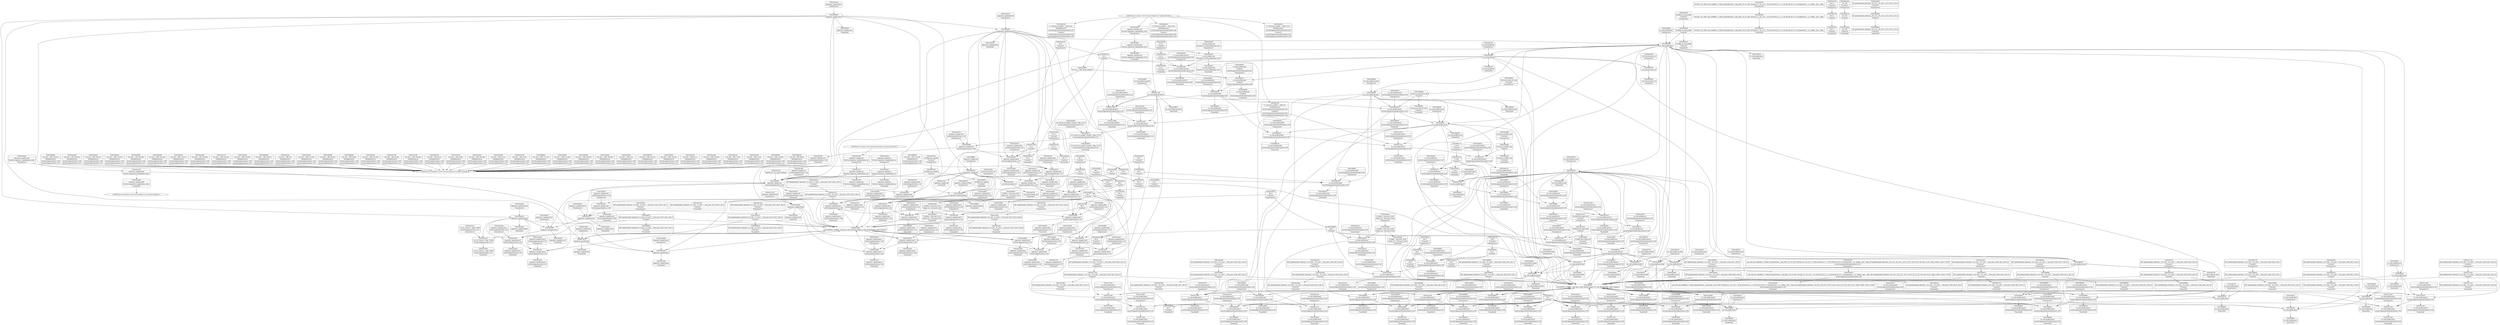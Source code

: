 digraph {
	CE0x54b7940 [shape=record,shape=Mrecord,label="{CE0x54b7940|128:_i64,_:_CRE_48,52_|*MultipleSource*|security/apparmor/lsm.c,146|security/apparmor/lsm.c,147}"]
	CE0x54f9ae0 [shape=record,shape=Mrecord,label="{CE0x54f9ae0|aa_cred_profile:tmp26|security/apparmor/include/context.h,100}"]
	CE0x54b7af0 [shape=record,shape=Mrecord,label="{CE0x54b7af0|128:_i64,_:_CRE_56,64_|*MultipleSource*|security/apparmor/lsm.c,146|security/apparmor/lsm.c,147}"]
	CE0x54a4bd0 [shape=record,shape=Mrecord,label="{CE0x54a4bd0|apparmor_capable:ns|Function::apparmor_capable&Arg::ns::|*SummSink*}"]
	CE0x54ce830 [shape=record,shape=Mrecord,label="{CE0x54ce830|apparmor_capable:call3|security/apparmor/lsm.c,148}"]
	CE0x5504920 [shape=record,shape=Mrecord,label="{CE0x5504920|aa_cred_profile:tmp16|security/apparmor/include/context.h,100|*SummSource*}"]
	CE0x54cc4b0 [shape=record,shape=Mrecord,label="{CE0x54cc4b0|apparmor_capable:tmp10|security/apparmor/lsm.c,147}"]
	CE0x54a5280 [shape=record,shape=Mrecord,label="{CE0x54a5280|apparmor_capable:tmp4|security/apparmor/lsm.c,145|*SummSource*}"]
	CE0x54ee010 [shape=record,shape=Mrecord,label="{CE0x54ee010|0:_%struct.aa_profile*,_:_CRE_24,32_|*MultipleSource*|security/apparmor/include/context.h,99|*LoadInst*|security/apparmor/include/context.h,99|security/apparmor/include/context.h,100}"]
	CE0x5513a40 [shape=record,shape=Mrecord,label="{CE0x5513a40|aa_cred_profile:tmp33|security/apparmor/include/context.h,101|*SummSink*}"]
	CE0x54e3340 [shape=record,shape=Mrecord,label="{CE0x54e3340|i64*_getelementptr_inbounds_(_16_x_i64_,_16_x_i64_*___llvm_gcov_ctr46,_i64_0,_i64_10)|*Constant*}"]
	CE0x54a7630 [shape=record,shape=Mrecord,label="{CE0x54a7630|apparmor_capable:cap|Function::apparmor_capable&Arg::cap::|*SummSource*}"]
	CE0x54fb1a0 [shape=record,shape=Mrecord,label="{CE0x54fb1a0|aa_cred_profile:do.end8|*SummSink*}"]
	CE0x5511730 [shape=record,shape=Mrecord,label="{CE0x5511730|i64*_getelementptr_inbounds_(_16_x_i64_,_16_x_i64_*___llvm_gcov_ctr46,_i64_0,_i64_14)|*Constant*|*SummSource*}"]
	CE0x54e6030 [shape=record,shape=Mrecord,label="{CE0x54e6030|aa_cred_profile:tobool|security/apparmor/include/context.h,100|*SummSink*}"]
	CE0x54e4610 [shape=record,shape=Mrecord,label="{CE0x54e4610|aa_cred_profile:tobool1|security/apparmor/include/context.h,100|*SummSource*}"]
	CE0x54ca9a0 [shape=record,shape=Mrecord,label="{CE0x54ca9a0|128:_i64,_:_CRE_264,268_|*MultipleSource*|security/apparmor/lsm.c,146|security/apparmor/lsm.c,147}"]
	CE0x5511eb0 [shape=record,shape=Mrecord,label="{CE0x5511eb0|aa_cred_profile:tmp30|security/apparmor/include/context.h,100|*SummSource*}"]
	CE0x54ee690 [shape=record,shape=Mrecord,label="{CE0x54ee690|aa_cred_profile:lnot|security/apparmor/include/context.h,100|*SummSink*}"]
	CE0x54dcdb0 [shape=record,shape=Mrecord,label="{CE0x54dcdb0|aa_cred_profile:tmp8|security/apparmor/include/context.h,100}"]
	CE0x54e3060 [shape=record,shape=Mrecord,label="{CE0x54e3060|aa_cred_profile:tmp23|security/apparmor/include/context.h,100|*SummSource*}"]
	CE0x54f10d0 [shape=record,shape=Mrecord,label="{CE0x54f10d0|aa_cred_profile:if.end|*SummSink*}"]
	CE0x545a0c0 [shape=record,shape=Mrecord,label="{CE0x545a0c0|apparmor_capable:cred|Function::apparmor_capable&Arg::cred::|*SummSource*}"]
	CE0x55110e0 [shape=record,shape=Mrecord,label="{CE0x55110e0|aa_cred_profile:tmp29|security/apparmor/include/context.h,100|*SummSource*}"]
	CE0x5511a70 [shape=record,shape=Mrecord,label="{CE0x5511a70|i64*_getelementptr_inbounds_(_16_x_i64_,_16_x_i64_*___llvm_gcov_ctr46,_i64_0,_i64_14)|*Constant*|*SummSink*}"]
	CE0x54a38a0 [shape=record,shape=Mrecord,label="{CE0x54a38a0|GLOBAL:__llvm_gcov_ctr52|Global_var:__llvm_gcov_ctr52}"]
	CE0x54b00b0 [shape=record,shape=Mrecord,label="{CE0x54b00b0|apparmor_capable:call1|security/apparmor/lsm.c,146}"]
	CE0x54c4090 [shape=record,shape=Mrecord,label="{CE0x54c4090|apparmor_capable:tmp13|security/apparmor/lsm.c,149|*SummSource*}"]
	CE0x5511200 [shape=record,shape=Mrecord,label="{CE0x5511200|aa_cred_profile:tmp29|security/apparmor/include/context.h,100|*SummSink*}"]
	CE0x54e6510 [shape=record,shape=Mrecord,label="{CE0x54e6510|i64*_getelementptr_inbounds_(_16_x_i64_,_16_x_i64_*___llvm_gcov_ctr46,_i64_0,_i64_0)|*Constant*}"]
	CE0x5512700 [shape=record,shape=Mrecord,label="{CE0x5512700|i64*_getelementptr_inbounds_(_16_x_i64_,_16_x_i64_*___llvm_gcov_ctr46,_i64_0,_i64_15)|*Constant*}"]
	CE0x54e08a0 [shape=record,shape=Mrecord,label="{CE0x54e08a0|GLOBAL:__llvm_gcov_ctr46|Global_var:__llvm_gcov_ctr46}"]
	CE0x54b7480 [shape=record,shape=Mrecord,label="{CE0x54b7480|128:_i64,_:_CRE_24,32_|*MultipleSource*|security/apparmor/lsm.c,146|security/apparmor/lsm.c,147}"]
	CE0x5502c40 [shape=record,shape=Mrecord,label="{CE0x5502c40|aa_cred_profile:tmp21|security/apparmor/include/context.h,100}"]
	CE0x54e76e0 [shape=record,shape=Mrecord,label="{CE0x54e76e0|i32_22|*Constant*|*SummSink*}"]
	CE0x54a5df0 [shape=record,shape=Mrecord,label="{CE0x54a5df0|i64_2|*Constant*}"]
	CE0x54ceb40 [shape=record,shape=Mrecord,label="{CE0x54ceb40|apparmor_capable:error.0|*SummSource*}"]
	CE0x54ef3e0 [shape=record,shape=Mrecord,label="{CE0x54ef3e0|aa_cred_profile:if.then|*SummSource*}"]
	CE0x5500130 [shape=record,shape=Mrecord,label="{CE0x5500130|i64*_getelementptr_inbounds_(_16_x_i64_,_16_x_i64_*___llvm_gcov_ctr46,_i64_0,_i64_1)|*Constant*|*SummSource*}"]
	CE0x5503ce0 [shape=record,shape=Mrecord,label="{CE0x5503ce0|_call_void_asm_sideeffect_1:_09ud2_0A.pushsection___bug_table,_22a_22_0A2:_09.long_1b_-_2b,_$_0:c_-_2b_0A_09.word_$_1:c_,_0_0A_09.org_2b+$_2:c_0A.popsection_,_i,i,i,_dirflag_,_fpsr_,_flags_(i8*_getelementptr_inbounds_(_36_x_i8_,_36_x_i8_*_.str12,_i32_0,_i32_0),_i32_100,_i64_12)_#2,_!dbg_!15490,_!srcloc_!15493|security/apparmor/include/context.h,100|*SummSource*}"]
	CE0x54b7290 [shape=record,shape=Mrecord,label="{CE0x54b7290|128:_i64,_:_CRE_16,24_|*MultipleSource*|security/apparmor/lsm.c,146|security/apparmor/lsm.c,147}"]
	CE0x54be7c0 [shape=record,shape=Mrecord,label="{CE0x54be7c0|void_(i8*,_i32,_i64)*_asm_sideeffect_1:_09ud2_0A.pushsection___bug_table,_22a_22_0A2:_09.long_1b_-_2b,_$_0:c_-_2b_0A_09.word_$_1:c_,_0_0A_09.org_2b+$_2:c_0A.popsection_,_i,i,i,_dirflag_,_fpsr_,_flags_|*SummSink*}"]
	CE0x54c8220 [shape=record,shape=Mrecord,label="{CE0x54c8220|aa_cred_profile:lor.end}"]
	"CONST[source:0(mediator),value:2(dynamic)][purpose:{subject}][SnkIdx:0]"
	CE0x54a25d0 [shape=record,shape=Mrecord,label="{CE0x54a25d0|apparmor_capable:tmp1}"]
	CE0x54cc100 [shape=record,shape=Mrecord,label="{CE0x54cc100|apparmor_capable:tmp9|security/apparmor/lsm.c,147|*SummSink*}"]
	CE0x54ab900 [shape=record,shape=Mrecord,label="{CE0x54ab900|apparmor_capable:tmp4|security/apparmor/lsm.c,145}"]
	CE0x54c0fe0 [shape=record,shape=Mrecord,label="{CE0x54c0fe0|i64*_getelementptr_inbounds_(_16_x_i64_,_16_x_i64_*___llvm_gcov_ctr46,_i64_0,_i64_4)|*Constant*}"]
	CE0x5504aa0 [shape=record,shape=Mrecord,label="{CE0x5504aa0|aa_cred_profile:tmp16|security/apparmor/include/context.h,100|*SummSink*}"]
	CE0x54f27b0 [shape=record,shape=Mrecord,label="{CE0x54f27b0|aa_cred_profile:do.cond|*SummSink*}"]
	CE0x54cbb50 [shape=record,shape=Mrecord,label="{CE0x54cbb50|apparmor_capable:tmp8|security/apparmor/lsm.c,147|*SummSink*}"]
	CE0x54fd440 [shape=record,shape=Mrecord,label="{CE0x54fd440|aa_cred_profile:lnot2|security/apparmor/include/context.h,100}"]
	CE0x54b54b0 [shape=record,shape=Mrecord,label="{CE0x54b54b0|_call_void_mcount()_#2|*SummSink*}"]
	CE0x54c58f0 [shape=record,shape=Mrecord,label="{CE0x54c58f0|apparmor_capable:error.1}"]
	CE0x5514520 [shape=record,shape=Mrecord,label="{CE0x5514520|aa_cred_profile:tmp34|security/apparmor/include/context.h,101|*SummSource*}"]
	CE0x5505120 [shape=record,shape=Mrecord,label="{CE0x5505120|aa_cred_profile:if.then}"]
	CE0x54b86c0 [shape=record,shape=Mrecord,label="{CE0x54b86c0|128:_i64,_:_CRE_112,120_|*MultipleSource*|security/apparmor/lsm.c,146|security/apparmor/lsm.c,147}"]
	CE0x54c8f00 [shape=record,shape=Mrecord,label="{CE0x54c8f00|128:_i64,_:_CRE_152,160_|*MultipleSource*|security/apparmor/lsm.c,146|security/apparmor/lsm.c,147}"]
	CE0x54efe10 [shape=record,shape=Mrecord,label="{CE0x54efe10|aa_cred_profile:tmp1|*SummSource*}"]
	CE0x54ac6b0 [shape=record,shape=Mrecord,label="{CE0x54ac6b0|aa_cred_profile:lnot.ext|security/apparmor/include/context.h,100|*SummSink*}"]
	CE0x54a15b0 [shape=record,shape=Mrecord,label="{CE0x54a15b0|apparmor_capable:if.then2}"]
	CE0x54a60b0 [shape=record,shape=Mrecord,label="{CE0x54a60b0|aa_cred_profile:entry|*SummSource*}"]
	CE0x54a46d0 [shape=record,shape=Mrecord,label="{CE0x54a46d0|apparmor_capable:call|security/apparmor/lsm.c,144}"]
	CE0x5502f50 [shape=record,shape=Mrecord,label="{CE0x5502f50|aa_cred_profile:tmp21|security/apparmor/include/context.h,100|*SummSink*}"]
	CE0x54e1150 [shape=record,shape=Mrecord,label="{CE0x54e1150|aa_cred_profile:tmp9|security/apparmor/include/context.h,100}"]
	CE0x54e27a0 [shape=record,shape=Mrecord,label="{CE0x54e27a0|i64_12|*Constant*|*SummSource*}"]
	CE0x54a4a50 [shape=record,shape=Mrecord,label="{CE0x54a4a50|apparmor_capable:ns|Function::apparmor_capable&Arg::ns::|*SummSource*}"]
	CE0x54de820 [shape=record,shape=Mrecord,label="{CE0x54de820|aa_cred_profile:tmp7|security/apparmor/include/context.h,100}"]
	CE0x54cdfc0 [shape=record,shape=Mrecord,label="{CE0x54cdfc0|apparmor_capable:tmp11|security/apparmor/lsm.c,148|*SummSink*}"]
	CE0x5505090 [shape=record,shape=Mrecord,label="{CE0x5505090|aa_cred_profile:do.body}"]
	CE0x54c4020 [shape=record,shape=Mrecord,label="{CE0x54c4020|apparmor_capable:tmp13|security/apparmor/lsm.c,149}"]
	CE0x54cb060 [shape=record,shape=Mrecord,label="{CE0x54cb060|128:_i64,_:_CRE_544,592_|*MultipleSource*|security/apparmor/lsm.c,146|security/apparmor/lsm.c,147}"]
	CE0x54cad00 [shape=record,shape=Mrecord,label="{CE0x54cad00|128:_i64,_:_CRE_528,536_|*MultipleSource*|security/apparmor/lsm.c,146|security/apparmor/lsm.c,147}"]
	CE0x54a30a0 [shape=record,shape=Mrecord,label="{CE0x54a30a0|128:_i64,_:_CRE_8,16_|*MultipleSource*|security/apparmor/lsm.c,146|security/apparmor/lsm.c,147}"]
	CE0x54e9aa0 [shape=record,shape=Mrecord,label="{CE0x54e9aa0|aa_cred_profile:profile|security/apparmor/include/context.h,100|*SummSource*}"]
	CE0x54a8010 [shape=record,shape=Mrecord,label="{CE0x54a8010|i64_0|*Constant*|*SummSource*}"]
	CE0x54a5350 [shape=record,shape=Mrecord,label="{CE0x54a5350|apparmor_capable:tobool|security/apparmor/lsm.c,145|*SummSource*}"]
	CE0x54a7b90 [shape=record,shape=Mrecord,label="{CE0x54a7b90|apparmor_capable:tmp1|*SummSink*}"]
	CE0x54a8700 [shape=record,shape=Mrecord,label="{CE0x54a8700|_call_void_mcount()_#2|*SummSink*}"]
	CE0x54c2ca0 [shape=record,shape=Mrecord,label="{CE0x54c2ca0|_ret_i32_%error.1,_!dbg_!15489|security/apparmor/lsm.c,150}"]
	CE0x54f0fe0 [shape=record,shape=Mrecord,label="{CE0x54f0fe0|aa_cred_profile:if.end|*SummSource*}"]
	CE0x54f9f10 [shape=record,shape=Mrecord,label="{CE0x54f9f10|aa_cred_profile:tmp22|security/apparmor/include/context.h,100|*SummSource*}"]
	CE0x54a18a0 [shape=record,shape=Mrecord,label="{CE0x54a18a0|apparmor_capable:if.end|*SummSink*}"]
	CE0x54ce520 [shape=record,shape=Mrecord,label="{CE0x54ce520|apparmor_capable:tmp12|security/apparmor/lsm.c,148|*SummSink*}"]
	CE0x54ccd60 [shape=record,shape=Mrecord,label="{CE0x54ccd60|i64_4|*Constant*|*SummSource*}"]
	CE0x5513de0 [shape=record,shape=Mrecord,label="{CE0x5513de0|aa_cred_profile:profile11|security/apparmor/include/context.h,101}"]
	CE0x54fe590 [shape=record,shape=Mrecord,label="{CE0x54fe590|aa_cred_profile:tmp1}"]
	CE0x5361990 [shape=record,shape=Mrecord,label="{CE0x5361990|apparmor_capable:call|security/apparmor/lsm.c,144|*SummSource*}"]
	CE0x54dd480 [shape=record,shape=Mrecord,label="{CE0x54dd480|aa_cred_profile:do.body|*SummSource*}"]
	CE0x54a2a30 [shape=record,shape=Mrecord,label="{CE0x54a2a30|i32_11|*Constant*}"]
	CE0x54e1340 [shape=record,shape=Mrecord,label="{CE0x54e1340|aa_cred_profile:tmp9|security/apparmor/include/context.h,100|*SummSource*}"]
	CE0x54dd530 [shape=record,shape=Mrecord,label="{CE0x54dd530|aa_cred_profile:do.body|*SummSink*}"]
	CE0x54e4490 [shape=record,shape=Mrecord,label="{CE0x54e4490|%struct.aa_profile*_null|*Constant*|*SummSource*}"]
	CE0x54c5c50 [shape=record,shape=Mrecord,label="{CE0x54c5c50|apparmor_capable:tmp14|security/apparmor/lsm.c,149|*SummSink*}"]
	CE0x54cb3c0 [shape=record,shape=Mrecord,label="{CE0x54cb3c0|apparmor_capable:tmp6|security/apparmor/lsm.c,147|*SummSource*}"]
	CE0x607ee10 [shape=record,shape=Mrecord,label="{CE0x607ee10|apparmor_capable:tmp}"]
	CE0x54f0c90 [shape=record,shape=Mrecord,label="{CE0x54f0c90|aa_cred_profile:lor.rhs|*SummSource*}"]
	CE0x5513760 [shape=record,shape=Mrecord,label="{CE0x5513760|aa_cred_profile:tmp33|security/apparmor/include/context.h,101}"]
	CE0x54ef2e0 [shape=record,shape=Mrecord,label="{CE0x54ef2e0|aa_cred_profile:lor.rhs}"]
	CE0x54dcba0 [shape=record,shape=Mrecord,label="{CE0x54dcba0|GLOBAL:__llvm_gcov_ctr46|Global_var:__llvm_gcov_ctr46|*SummSource*}"]
	CE0x54b6bc0 [shape=record,shape=Mrecord,label="{CE0x54b6bc0|i64*_getelementptr_inbounds_(_16_x_i64_,_16_x_i64_*___llvm_gcov_ctr46,_i64_0,_i64_7)|*Constant*}"]
	CE0x5510b70 [shape=record,shape=Mrecord,label="{CE0x5510b70|aa_cred_profile:tmp28|security/apparmor/include/context.h,100|*SummSource*}"]
	CE0x54a69a0 [shape=record,shape=Mrecord,label="{CE0x54a69a0|GLOBAL:__llvm_gcov_ctr52|Global_var:__llvm_gcov_ctr52|*SummSink*}"]
	CE0x54a95a0 [shape=record,shape=Mrecord,label="{CE0x54a95a0|apparmor_capable:if.end4|*SummSink*}"]
	CE0x54dc170 [shape=record,shape=Mrecord,label="{CE0x54dc170|i1_true|*Constant*|*SummSource*}"]
	CE0x54b8bd0 [shape=record,shape=Mrecord,label="{CE0x54b8bd0|128:_i64,_:_CRE_128,136_|*MultipleSource*|security/apparmor/lsm.c,146|security/apparmor/lsm.c,147}"]
	CE0x54eba00 [shape=record,shape=Mrecord,label="{CE0x54eba00|aa_cred_profile:do.body6}"]
	CE0x54c0e00 [shape=record,shape=Mrecord,label="{CE0x54c0e00|aa_cred_profile:tmp9|security/apparmor/include/context.h,100|*SummSink*}"]
	CE0x54a85b0 [shape=record,shape=Mrecord,label="{CE0x54a85b0|i64_1|*Constant*|*SummSink*}"]
	CE0x54ed640 [shape=record,shape=Mrecord,label="{CE0x54ed640|aa_cred_profile:tmp4|*LoadInst*|security/apparmor/include/context.h,99|*SummSink*}"]
	CE0x5501ad0 [shape=record,shape=Mrecord,label="{CE0x5501ad0|aa_cred_profile:lnot.ext|security/apparmor/include/context.h,100|*SummSource*}"]
	CE0x5503e60 [shape=record,shape=Mrecord,label="{CE0x5503e60|_call_void_asm_sideeffect_1:_09ud2_0A.pushsection___bug_table,_22a_22_0A2:_09.long_1b_-_2b,_$_0:c_-_2b_0A_09.word_$_1:c_,_0_0A_09.org_2b+$_2:c_0A.popsection_,_i,i,i,_dirflag_,_fpsr_,_flags_(i8*_getelementptr_inbounds_(_36_x_i8_,_36_x_i8_*_.str12,_i32_0,_i32_0),_i32_100,_i64_12)_#2,_!dbg_!15490,_!srcloc_!15493|security/apparmor/include/context.h,100|*SummSink*}"]
	CE0x54a5430 [shape=record,shape=Mrecord,label="{CE0x54a5430|i64_2|*Constant*|*SummSource*}"]
	CE0x54ceef0 [shape=record,shape=Mrecord,label="{CE0x54ceef0|apparmor_capable:error.0|*SummSink*}"]
	CE0x54f2670 [shape=record,shape=Mrecord,label="{CE0x54f2670|aa_cred_profile:do.cond|*SummSource*}"]
	CE0x54c07c0 [shape=record,shape=Mrecord,label="{CE0x54c07c0|aa_cred_profile:do.body5|*SummSource*}"]
	CE0x54e5db0 [shape=record,shape=Mrecord,label="{CE0x54e5db0|i64_2|*Constant*}"]
	CE0x54ad350 [shape=record,shape=Mrecord,label="{CE0x54ad350|aa_cred_profile:cred|Function::aa_cred_profile&Arg::cred::|*SummSink*}"]
	CE0x54cddb0 [shape=record,shape=Mrecord,label="{CE0x54cddb0|apparmor_capable:tmp11|security/apparmor/lsm.c,148|*SummSource*}"]
	CE0x54a4f30 [shape=record,shape=Mrecord,label="{CE0x54a4f30|i64_2|*Constant*|*SummSink*}"]
	CE0x54c7320 [shape=record,shape=Mrecord,label="{CE0x54c7320|aa_cred_profile:tmp12|security/apparmor/include/context.h,100|*SummSource*}"]
	CE0x54fb2b0 [shape=record,shape=Mrecord,label="{CE0x54fb2b0|aa_cred_profile:do.cond}"]
	CE0x54a5ca0 [shape=record,shape=Mrecord,label="{CE0x54a5ca0|i32_0|*Constant*|*SummSink*}"]
	CE0x5511f20 [shape=record,shape=Mrecord,label="{CE0x5511f20|aa_cred_profile:tmp30|security/apparmor/include/context.h,100|*SummSink*}"]
	CE0x54cd090 [shape=record,shape=Mrecord,label="{CE0x54cd090|i64_3|*Constant*|*SummSource*}"]
	CE0x5513880 [shape=record,shape=Mrecord,label="{CE0x5513880|aa_cred_profile:tmp33|security/apparmor/include/context.h,101|*SummSource*}"]
	CE0x54e9c20 [shape=record,shape=Mrecord,label="{CE0x54e9c20|aa_cred_profile:profile|security/apparmor/include/context.h,100|*SummSink*}"]
	CE0x54c1660 [shape=record,shape=Mrecord,label="{CE0x54c1660|aa_cred_profile:tmp15|security/apparmor/include/context.h,100}"]
	CE0x5512a70 [shape=record,shape=Mrecord,label="{CE0x5512a70|i64*_getelementptr_inbounds_(_16_x_i64_,_16_x_i64_*___llvm_gcov_ctr46,_i64_0,_i64_15)|*Constant*|*SummSource*}"]
	CE0x5510ef0 [shape=record,shape=Mrecord,label="{CE0x5510ef0|aa_cred_profile:tmp29|security/apparmor/include/context.h,100}"]
	CE0x54a7450 [shape=record,shape=Mrecord,label="{CE0x54a7450|VOIDTB_TE:_CE:_elem_0:default:}"]
	CE0x54df860 [shape=record,shape=Mrecord,label="{CE0x54df860|i64_0|*Constant*}"]
	CE0x54a96f0 [shape=record,shape=Mrecord,label="{CE0x54a96f0|128:_i8*,_:_CRE:_elem_0:default:}"]
	CE0x54cca70 [shape=record,shape=Mrecord,label="{CE0x54cca70|apparmor_capable:cmp|security/apparmor/lsm.c,147|*SummSource*}"]
	CE0x54f8ac0 [shape=record,shape=Mrecord,label="{CE0x54f8ac0|aa_cred_profile:tmp25|security/apparmor/include/context.h,100}"]
	CE0x54fe7c0 [shape=record,shape=Mrecord,label="{CE0x54fe7c0|aa_cred_profile:tmp2|*SummSource*}"]
	CE0x54fe750 [shape=record,shape=Mrecord,label="{CE0x54fe750|aa_cred_profile:tmp2}"]
	CE0x54a2d10 [shape=record,shape=Mrecord,label="{CE0x54a2d10|apparmor_capable:mode|security/apparmor/lsm.c,147|*SummSource*}"]
	CE0x54a1ae0 [shape=record,shape=Mrecord,label="{CE0x54a1ae0|i64*_getelementptr_inbounds_(_8_x_i64_,_8_x_i64_*___llvm_gcov_ctr52,_i64_0,_i64_0)|*Constant*|*SummSource*}"]
	CE0x54cd020 [shape=record,shape=Mrecord,label="{CE0x54cd020|i64_3|*Constant*}"]
	CE0x54b8870 [shape=record,shape=Mrecord,label="{CE0x54b8870|128:_i64,_:_CRE_120,124_|*MultipleSource*|security/apparmor/lsm.c,146|security/apparmor/lsm.c,147}"]
	CE0x549ed20 [shape=record,shape=Mrecord,label="{CE0x549ed20|i64*_getelementptr_inbounds_(_8_x_i64_,_8_x_i64_*___llvm_gcov_ctr52,_i64_0,_i64_0)|*Constant*|*SummSink*}"]
	CE0x5502e30 [shape=record,shape=Mrecord,label="{CE0x5502e30|aa_cred_profile:tmp21|security/apparmor/include/context.h,100|*SummSource*}"]
	CE0x550dbb0 [shape=record,shape=Mrecord,label="{CE0x550dbb0|aa_cred_profile:tmp27|security/apparmor/include/context.h,100}"]
	CE0x54e5eb0 [shape=record,shape=Mrecord,label="{CE0x54e5eb0|aa_cred_profile:tobool|security/apparmor/include/context.h,100}"]
	CE0x54ee620 [shape=record,shape=Mrecord,label="{CE0x54ee620|aa_cred_profile:lnot|security/apparmor/include/context.h,100|*SummSource*}"]
	CE0x54fb5c0 [shape=record,shape=Mrecord,label="{CE0x54fb5c0|aa_cred_profile:tmp3|*SummSource*}"]
	CE0x54af2a0 [shape=record,shape=Mrecord,label="{CE0x54af2a0|apparmor_capable:tmp5|security/apparmor/lsm.c,145}"]
	CE0x54f00a0 [shape=record,shape=Mrecord,label="{CE0x54f00a0|i64*_getelementptr_inbounds_(_16_x_i64_,_16_x_i64_*___llvm_gcov_ctr46,_i64_0,_i64_1)|*Constant*}"]
	CE0x5510b00 [shape=record,shape=Mrecord,label="{CE0x5510b00|aa_cred_profile:tmp28|security/apparmor/include/context.h,100}"]
	CE0x54eef80 [shape=record,shape=Mrecord,label="{CE0x54eef80|aa_cred_profile:do.end10|*SummSource*}"]
	CE0x54e8410 [shape=record,shape=Mrecord,label="{CE0x54e8410|aa_cred_profile:tmp4|*LoadInst*|security/apparmor/include/context.h,99|*SummSource*}"]
	CE0x54ebc50 [shape=record,shape=Mrecord,label="{CE0x54ebc50|aa_cred_profile:do.body6|*SummSink*}"]
	CE0x54c9920 [shape=record,shape=Mrecord,label="{CE0x54c9920|128:_i64,_:_CRE_224,232_|*MultipleSource*|security/apparmor/lsm.c,146|security/apparmor/lsm.c,147}"]
	CE0x5512230 [shape=record,shape=Mrecord,label="{CE0x5512230|aa_cred_profile:tmp31|security/apparmor/include/context.h,100}"]
	CE0x54b7ca0 [shape=record,shape=Mrecord,label="{CE0x54b7ca0|128:_i64,_:_CRE_64,72_|*MultipleSource*|security/apparmor/lsm.c,146|security/apparmor/lsm.c,147}"]
	CE0x54ed120 [shape=record,shape=Mrecord,label="{CE0x54ed120|aa_cred_profile:tmp18|security/apparmor/include/context.h,100|*SummSource*}"]
	CE0x54a0310 [shape=record,shape=Mrecord,label="{CE0x54a0310|apparmor_capable:if.then|*SummSource*}"]
	CE0x550ddd0 [shape=record,shape=Mrecord,label="{CE0x550ddd0|aa_cred_profile:tmp27|security/apparmor/include/context.h,100|*SummSource*}"]
	CE0x54c2040 [shape=record,shape=Mrecord,label="{CE0x54c2040|apparmor_capable:tmp15|security/apparmor/lsm.c,150|*SummSource*}"]
	CE0x54a3b80 [shape=record,shape=Mrecord,label="{CE0x54a3b80|apparmor_capable:tmp1|*SummSource*}"]
	CE0x54ed920 [shape=record,shape=Mrecord,label="{CE0x54ed920|aa_cred_profile:tmp5|security/apparmor/include/context.h,99|*SummSink*}"]
	CE0x54ea270 [shape=record,shape=Mrecord,label="{CE0x54ea270|i32_100|*Constant*}"]
	CE0x54f07a0 [shape=record,shape=Mrecord,label="{CE0x54f07a0|i64*_getelementptr_inbounds_(_16_x_i64_,_16_x_i64_*___llvm_gcov_ctr46,_i64_0,_i64_8)|*Constant*|*SummSink*}"]
	CE0x54ea460 [shape=record,shape=Mrecord,label="{CE0x54ea460|i32_100|*Constant*|*SummSink*}"]
	CE0x54cb9d0 [shape=record,shape=Mrecord,label="{CE0x54cb9d0|apparmor_capable:tmp8|security/apparmor/lsm.c,147|*SummSource*}"]
	CE0x54e02b0 [shape=record,shape=Mrecord,label="{CE0x54e02b0|i64_6|*Constant*|*SummSink*}"]
	CE0x54af4a0 [shape=record,shape=Mrecord,label="{CE0x54af4a0|apparmor_capable:tmp5|security/apparmor/lsm.c,145|*SummSource*}"]
	CE0x54b6f00 [shape=record,shape=Mrecord,label="{CE0x54b6f00|i64*_getelementptr_inbounds_(_16_x_i64_,_16_x_i64_*___llvm_gcov_ctr46,_i64_0,_i64_7)|*Constant*|*SummSource*}"]
	CE0x54c8a30 [shape=record,shape=Mrecord,label="{CE0x54c8a30|aa_cred_profile:tobool4|security/apparmor/include/context.h,100|*SummSource*}"]
	CE0x54fb100 [shape=record,shape=Mrecord,label="{CE0x54fb100|aa_cred_profile:do.end8|*SummSource*}"]
	CE0x54a4cd0 [shape=record,shape=Mrecord,label="{CE0x54a4cd0|apparmor_capable:audit|Function::apparmor_capable&Arg::audit::|*SummSource*}"]
	CE0x54ec1f0 [shape=record,shape=Mrecord,label="{CE0x54ec1f0|0:_%struct.aa_profile*,_:_CRE_0,8_|*MultipleSource*|security/apparmor/include/context.h,99|*LoadInst*|security/apparmor/include/context.h,99|security/apparmor/include/context.h,100}"]
	CE0x54e3180 [shape=record,shape=Mrecord,label="{CE0x54e3180|aa_cred_profile:tmp23|security/apparmor/include/context.h,100|*SummSink*}"]
	CE0x54bfda0 [shape=record,shape=Mrecord,label="{CE0x54bfda0|aa_cred_profile:do.body5|*SummSink*}"]
	CE0x54f86d0 [shape=record,shape=Mrecord,label="{CE0x54f86d0|aa_cred_profile:tmp24|security/apparmor/include/context.h,100}"]
	CE0x54ecb90 [shape=record,shape=Mrecord,label="{CE0x54ecb90|i64*_getelementptr_inbounds_(_16_x_i64_,_16_x_i64_*___llvm_gcov_ctr46,_i64_0,_i64_7)|*Constant*|*SummSink*}"]
	CE0x5504c20 [shape=record,shape=Mrecord,label="{CE0x5504c20|aa_cred_profile:tmp17|security/apparmor/include/context.h,100}"]
	CE0x54ea2e0 [shape=record,shape=Mrecord,label="{CE0x54ea2e0|i32_100|*Constant*|*SummSource*}"]
	CE0x54bf470 [shape=record,shape=Mrecord,label="{CE0x54bf470|apparmor_capable:error.1|*SummSource*}"]
	CE0x54f9bc0 [shape=record,shape=Mrecord,label="{CE0x54f9bc0|aa_cred_profile:tmp26|security/apparmor/include/context.h,100|*SummSink*}"]
	CE0x54a9090 [shape=record,shape=Mrecord,label="{CE0x54a9090|apparmor_capable:entry}"]
	CE0x54f9ea0 [shape=record,shape=Mrecord,label="{CE0x54f9ea0|aa_cred_profile:tmp22|security/apparmor/include/context.h,100}"]
	CE0x54ef220 [shape=record,shape=Mrecord,label="{CE0x54ef220|aa_cred_profile:bb|*SummSink*}"]
	CE0x54a94e0 [shape=record,shape=Mrecord,label="{CE0x54a94e0|apparmor_capable:if.end4|*SummSource*}"]
	CE0x54caeb0 [shape=record,shape=Mrecord,label="{CE0x54caeb0|128:_i64,_:_CRE_536,544_|*MultipleSource*|security/apparmor/lsm.c,146|security/apparmor/lsm.c,147}"]
	CE0x549f020 [shape=record,shape=Mrecord,label="{CE0x549f020|apparmor_capable:entry|*SummSink*}"]
	CE0x54ef010 [shape=record,shape=Mrecord,label="{CE0x54ef010|aa_cred_profile:do.end10|*SummSink*}"]
	CE0x55029b0 [shape=record,shape=Mrecord,label="{CE0x55029b0|aa_cred_profile:tmp20|security/apparmor/include/context.h,100|*SummSink*}"]
	CE0x607ee80 [shape=record,shape=Mrecord,label="{CE0x607ee80|apparmor_capable:tmp|*SummSource*}"]
	CE0x54fa900 [shape=record,shape=Mrecord,label="{CE0x54fa900|aa_cred_profile:tmp19|security/apparmor/include/context.h,100|*SummSource*}"]
	CE0x54e2b20 [shape=record,shape=Mrecord,label="{CE0x54e2b20|i64*_getelementptr_inbounds_(_16_x_i64_,_16_x_i64_*___llvm_gcov_ctr46,_i64_0,_i64_9)|*Constant*|*SummSource*}"]
	CE0x54a8620 [shape=record,shape=Mrecord,label="{CE0x54a8620|i64_1|*Constant*}"]
	CE0x54fe830 [shape=record,shape=Mrecord,label="{CE0x54fe830|aa_cred_profile:tmp2|*SummSink*}"]
	CE0x54ee8d0 [shape=record,shape=Mrecord,label="{CE0x54ee8d0|aa_cred_profile:tmp13|*SummSource*}"]
	CE0x54e5600 [shape=record,shape=Mrecord,label="{CE0x54e5600|aa_cred_profile:tmp11|security/apparmor/include/context.h,100}"]
	CE0x54a6240 [shape=record,shape=Mrecord,label="{CE0x54a6240|aa_cred_profile:entry|*SummSink*}"]
	CE0x54c1fd0 [shape=record,shape=Mrecord,label="{CE0x54c1fd0|apparmor_capable:tmp15|security/apparmor/lsm.c,150}"]
	CE0x54e2730 [shape=record,shape=Mrecord,label="{CE0x54e2730|i64_12|*Constant*}"]
	CE0x54b7e50 [shape=record,shape=Mrecord,label="{CE0x54b7e50|128:_i64,_:_CRE_72,80_|*MultipleSource*|security/apparmor/lsm.c,146|security/apparmor/lsm.c,147}"]
	CE0x54df790 [shape=record,shape=Mrecord,label="{CE0x54df790|aa_cred_profile:tmp6|security/apparmor/include/context.h,100}"]
	CE0x54ef910 [shape=record,shape=Mrecord,label="{CE0x54ef910|aa_cred_profile:tobool4|security/apparmor/include/context.h,100}"]
	CE0x54a53c0 [shape=record,shape=Mrecord,label="{CE0x54a53c0|apparmor_capable:tobool|security/apparmor/lsm.c,145|*SummSink*}"]
	CE0x54eb540 [shape=record,shape=Mrecord,label="{CE0x54eb540|%struct.aa_profile*_null|*Constant*}"]
	CE0x54b75f0 [shape=record,shape=Mrecord,label="{CE0x54b75f0|128:_i64,_:_CRE_32,40_|*MultipleSource*|security/apparmor/lsm.c,146|security/apparmor/lsm.c,147}"]
	CE0x54c7be0 [shape=record,shape=Mrecord,label="{CE0x54c7be0|aa_cred_profile:tmp10|security/apparmor/include/context.h,100|*SummSink*}"]
	CE0x54ea4d0 [shape=record,shape=Mrecord,label="{CE0x54ea4d0|i64*_getelementptr_inbounds_(_16_x_i64_,_16_x_i64_*___llvm_gcov_ctr46,_i64_0,_i64_9)|*Constant*|*SummSink*}"]
	CE0x54ddd30 [shape=record,shape=Mrecord,label="{CE0x54ddd30|i64_5|*Constant*|*SummSink*}"]
	CE0x55131f0 [shape=record,shape=Mrecord,label="{CE0x55131f0|aa_cred_profile:tmp32|security/apparmor/include/context.h,101|*SummSource*}"]
	CE0x54a2ba0 [shape=record,shape=Mrecord,label="{CE0x54a2ba0|i32_11|*Constant*|*SummSink*}"]
	CE0x54dde00 [shape=record,shape=Mrecord,label="{CE0x54dde00|aa_cred_profile:tmp14|security/apparmor/include/context.h,100}"]
	CE0x54e9160 [shape=record,shape=Mrecord,label="{CE0x54e9160|i32_22|*Constant*|*SummSource*}"]
	CE0x54e6fc0 [shape=record,shape=Mrecord,label="{CE0x54e6fc0|%struct.aa_task_cxt*_null|*Constant*|*SummSource*}"]
	CE0x54dcca0 [shape=record,shape=Mrecord,label="{CE0x54dcca0|aa_cred_profile:tmp7|security/apparmor/include/context.h,100|*SummSink*}"]
	CE0x55113c0 [shape=record,shape=Mrecord,label="{CE0x55113c0|i64*_getelementptr_inbounds_(_16_x_i64_,_16_x_i64_*___llvm_gcov_ctr46,_i64_0,_i64_14)|*Constant*}"]
	CE0x54a5f70 [shape=record,shape=Mrecord,label="{CE0x54a5f70|GLOBAL:aa_cred_profile|*Constant*|*SummSource*}"]
	CE0x55028d0 [shape=record,shape=Mrecord,label="{CE0x55028d0|aa_cred_profile:tmp20|security/apparmor/include/context.h,100}"]
	CE0x54c7500 [shape=record,shape=Mrecord,label="{CE0x54c7500|aa_cred_profile:tobool1|security/apparmor/include/context.h,100}"]
	CE0x54df5f0 [shape=record,shape=Mrecord,label="{CE0x54df5f0|aa_cred_profile:tmp6|security/apparmor/include/context.h,100|*SummSource*}"]
	CE0x54a6a10 [shape=record,shape=Mrecord,label="{CE0x54a6a10|apparmor_capable:tmp3|security/apparmor/lsm.c,145|*SummSource*}"]
	CE0x54c7b70 [shape=record,shape=Mrecord,label="{CE0x54c7b70|aa_cred_profile:tmp10|security/apparmor/include/context.h,100|*SummSource*}"]
	CE0x54b8f30 [shape=record,shape=Mrecord,label="{CE0x54b8f30|128:_i64,_:_CRE_144,148_|*MultipleSource*|security/apparmor/lsm.c,146|security/apparmor/lsm.c,147}"]
	CE0x54b81b0 [shape=record,shape=Mrecord,label="{CE0x54b81b0|128:_i64,_:_CRE_88,96_|*MultipleSource*|security/apparmor/lsm.c,146|security/apparmor/lsm.c,147}"]
	CE0x549d390 [shape=record,shape=Mrecord,label="{CE0x549d390|apparmor_capable:tobool|security/apparmor/lsm.c,145}"]
	CE0x54e67e0 [shape=record,shape=Mrecord,label="{CE0x54e67e0|i64*_getelementptr_inbounds_(_16_x_i64_,_16_x_i64_*___llvm_gcov_ctr46,_i64_0,_i64_0)|*Constant*|*SummSink*}"]
	CE0x5514680 [shape=record,shape=Mrecord,label="{CE0x5514680|aa_cred_profile:tmp34|security/apparmor/include/context.h,101|*SummSink*}"]
	CE0x54ddc50 [shape=record,shape=Mrecord,label="{CE0x54ddc50|i64_5|*Constant*}"]
	CE0x54c5490 [shape=record,shape=Mrecord,label="{CE0x54c5490|aa_cred_profile:conv|security/apparmor/include/context.h,100|*SummSource*}"]
	CE0x54f9640 [shape=record,shape=Mrecord,label="{CE0x54f9640|i64*_getelementptr_inbounds_(_16_x_i64_,_16_x_i64_*___llvm_gcov_ctr46,_i64_0,_i64_12)|*Constant*|*SummSink*}"]
	CE0x54fe920 [shape=record,shape=Mrecord,label="{CE0x54fe920|aa_cred_profile:tmp3}"]
	CE0x54a19c0 [shape=record,shape=Mrecord,label="{CE0x54a19c0|i64*_getelementptr_inbounds_(_8_x_i64_,_8_x_i64_*___llvm_gcov_ctr52,_i64_0,_i64_0)|*Constant*}"]
	CE0x54e3d80 [shape=record,shape=Mrecord,label="{CE0x54e3d80|i64*_getelementptr_inbounds_(_16_x_i64_,_16_x_i64_*___llvm_gcov_ctr46,_i64_0,_i64_4)|*Constant*|*SummSink*}"]
	CE0x54e0fd0 [shape=record,shape=Mrecord,label="{CE0x54e0fd0|aa_cred_profile:tmp8|security/apparmor/include/context.h,100|*SummSink*}"]
	CE0x549eef0 [shape=record,shape=Mrecord,label="{CE0x549eef0|apparmor_capable:if.then}"]
	CE0x54a89b0 [shape=record,shape=Mrecord,label="{CE0x54a89b0|aa_cred_profile:bb}"]
	CE0x54a4050 [shape=record,shape=Mrecord,label="{CE0x54a4050|apparmor_capable:if.end}"]
	CE0x54e2ca0 [shape=record,shape=Mrecord,label="{CE0x54e2ca0|aa_cred_profile:tmp22|security/apparmor/include/context.h,100|*SummSink*}"]
	CE0x54a9870 [shape=record,shape=Mrecord,label="{CE0x54a9870|apparmor_capable:if.then|*SummSink*}"]
	CE0x54ce210 [shape=record,shape=Mrecord,label="{CE0x54ce210|apparmor_capable:error.0}"]
	CE0x54b0190 [shape=record,shape=Mrecord,label="{CE0x54b0190|apparmor_capable:call1|security/apparmor/lsm.c,146|*SummSink*}"]
	CE0x54a8690 [shape=record,shape=Mrecord,label="{CE0x54a8690|i64_1|*Constant*|*SummSource*}"]
	CE0x5501870 [shape=record,shape=Mrecord,label="{CE0x5501870|aa_cred_profile:lnot.ext|security/apparmor/include/context.h,100}"]
	CE0x5459fc0 [shape=record,shape=Mrecord,label="{CE0x5459fc0|apparmor_capable:cred|Function::apparmor_capable&Arg::cred::}"]
	CE0x54c42a0 [shape=record,shape=Mrecord,label="{CE0x54c42a0|apparmor_capable:tmp13|security/apparmor/lsm.c,149|*SummSink*}"]
	CE0x54e8310 [shape=record,shape=Mrecord,label="{CE0x54e8310|aa_cred_profile:tmp4|*LoadInst*|security/apparmor/include/context.h,99}"]
	CE0x54fc800 [shape=record,shape=Mrecord,label="{CE0x54fc800|void_(i8*,_i32,_i64)*_asm_sideeffect_1:_09ud2_0A.pushsection___bug_table,_22a_22_0A2:_09.long_1b_-_2b,_$_0:c_-_2b_0A_09.word_$_1:c_,_0_0A_09.org_2b+$_2:c_0A.popsection_,_i,i,i,_dirflag_,_fpsr_,_flags_}"]
	CE0x54cb550 [shape=record,shape=Mrecord,label="{CE0x54cb550|apparmor_capable:tmp7|security/apparmor/lsm.c,147}"]
	CE0x54b8d80 [shape=record,shape=Mrecord,label="{CE0x54b8d80|128:_i64,_:_CRE_136,144_|*MultipleSource*|security/apparmor/lsm.c,146|security/apparmor/lsm.c,147}"]
	CE0x54ca640 [shape=record,shape=Mrecord,label="{CE0x54ca640|128:_i64,_:_CRE_248,256_|*MultipleSource*|security/apparmor/lsm.c,146|security/apparmor/lsm.c,147}"]
	CE0x5503970 [shape=record,shape=Mrecord,label="{CE0x5503970|_call_void_asm_sideeffect_1:_09ud2_0A.pushsection___bug_table,_22a_22_0A2:_09.long_1b_-_2b,_$_0:c_-_2b_0A_09.word_$_1:c_,_0_0A_09.org_2b+$_2:c_0A.popsection_,_i,i,i,_dirflag_,_fpsr_,_flags_(i8*_getelementptr_inbounds_(_36_x_i8_,_36_x_i8_*_.str12,_i32_0,_i32_0),_i32_100,_i64_12)_#2,_!dbg_!15490,_!srcloc_!15493|security/apparmor/include/context.h,100}"]
	CE0x54ef810 [shape=record,shape=Mrecord,label="{CE0x54ef810|aa_cred_profile:expval|security/apparmor/include/context.h,100|*SummSource*}"]
	CE0x54e57d0 [shape=record,shape=Mrecord,label="{CE0x54e57d0|aa_cred_profile:tmp11|security/apparmor/include/context.h,100|*SummSource*}"]
	CE0x54bf780 [shape=record,shape=Mrecord,label="{CE0x54bf780|i64*_getelementptr_inbounds_(_8_x_i64_,_8_x_i64_*___llvm_gcov_ctr52,_i64_0,_i64_7)|*Constant*|*SummSource*}"]
	CE0x54e6610 [shape=record,shape=Mrecord,label="{CE0x54e6610|i64*_getelementptr_inbounds_(_16_x_i64_,_16_x_i64_*___llvm_gcov_ctr46,_i64_0,_i64_0)|*Constant*|*SummSource*}"]
	CE0x5512420 [shape=record,shape=Mrecord,label="{CE0x5512420|aa_cred_profile:tmp31|security/apparmor/include/context.h,100|*SummSource*}"]
	CE0x550e070 [shape=record,shape=Mrecord,label="{CE0x550e070|i64*_getelementptr_inbounds_(_16_x_i64_,_16_x_i64_*___llvm_gcov_ctr46,_i64_0,_i64_13)|*Constant*}"]
	CE0x549ff00 [shape=record,shape=Mrecord,label="{CE0x549ff00|apparmor_capable:bb|*SummSource*}"]
	CE0x54bf0c0 [shape=record,shape=Mrecord,label="{CE0x54bf0c0|i8*_getelementptr_inbounds_(_36_x_i8_,_36_x_i8_*_.str12,_i32_0,_i32_0)|*Constant*|*SummSink*}"]
	CE0x5513fd0 [shape=record,shape=Mrecord,label="{CE0x5513fd0|aa_cred_profile:profile11|security/apparmor/include/context.h,101|*SummSink*}"]
	CE0x54a7050 [shape=record,shape=Mrecord,label="{CE0x54a7050|i32_0|*Constant*}"]
	CE0x54ebb60 [shape=record,shape=Mrecord,label="{CE0x54ebb60|aa_cred_profile:do.body6|*SummSource*}"]
	CE0x54e2db0 [shape=record,shape=Mrecord,label="{CE0x54e2db0|aa_cred_profile:tmp23|security/apparmor/include/context.h,100}"]
	CE0x54dfd20 [shape=record,shape=Mrecord,label="{CE0x54dfd20|aa_cred_profile:tobool4|security/apparmor/include/context.h,100|*SummSink*}"]
	CE0x54ad6e0 [shape=record,shape=Mrecord,label="{CE0x54ad6e0|_ret_%struct.aa_profile*_%tmp34,_!dbg_!15510|security/apparmor/include/context.h,101|*SummSink*}"]
	CE0x54cd760 [shape=record,shape=Mrecord,label="{CE0x54cd760|i64*_getelementptr_inbounds_(_8_x_i64_,_8_x_i64_*___llvm_gcov_ctr52,_i64_0,_i64_5)|*Constant*|*SummSink*}"]
	CE0x54e0a80 [shape=record,shape=Mrecord,label="{CE0x54e0a80|GLOBAL:__llvm_gcov_ctr46|Global_var:__llvm_gcov_ctr46|*SummSink*}"]
	CE0x54c95c0 [shape=record,shape=Mrecord,label="{CE0x54c95c0|128:_i64,_:_CRE_208,212_|*MultipleSource*|security/apparmor/lsm.c,146|security/apparmor/lsm.c,147}"]
	CE0x54e2810 [shape=record,shape=Mrecord,label="{CE0x54e2810|i64_12|*Constant*|*SummSink*}"]
	CE0x54b8a20 [shape=record,shape=Mrecord,label="{CE0x54b8a20|128:_i64,_:_CRE_124,128_|*MultipleSource*|security/apparmor/lsm.c,146|security/apparmor/lsm.c,147}"]
	CE0x54f17d0 [shape=record,shape=Mrecord,label="{CE0x54f17d0|aa_cred_profile:tmp13}"]
	CE0x54c0610 [shape=record,shape=Mrecord,label="{CE0x54c0610|aa_cred_profile:do.body5}"]
	CE0x54a74c0 [shape=record,shape=Mrecord,label="{CE0x54a74c0|apparmor_capable:cap|Function::apparmor_capable&Arg::cap::}"]
	CE0x54faba0 [shape=record,shape=Mrecord,label="{CE0x54faba0|i64*_getelementptr_inbounds_(_16_x_i64_,_16_x_i64_*___llvm_gcov_ctr46,_i64_0,_i64_8)|*Constant*}"]
	CE0x54fe490 [shape=record,shape=Mrecord,label="{CE0x54fe490|aa_cred_profile:tmp|*SummSink*}"]
	CE0x54eb240 [shape=record,shape=Mrecord,label="{CE0x54eb240|0:_%struct.aa_profile*,_:_CRE_8,16_|*MultipleSource*|security/apparmor/include/context.h,99|*LoadInst*|security/apparmor/include/context.h,99|security/apparmor/include/context.h,100}"]
	CE0x54a4340 [shape=record,shape=Mrecord,label="{CE0x54a4340|apparmor_capable:tmp5|security/apparmor/lsm.c,145|*SummSink*}"]
	CE0x54b0470 [shape=record,shape=Mrecord,label="{CE0x54b0470|GLOBAL:aa_cred_profile|*Constant*|*SummSink*}"]
	CE0x54cc270 [shape=record,shape=Mrecord,label="{CE0x54cc270|i64*_getelementptr_inbounds_(_8_x_i64_,_8_x_i64_*___llvm_gcov_ctr52,_i64_0,_i64_5)|*Constant*}"]
	CE0x54a70c0 [shape=record,shape=Mrecord,label="{CE0x54a70c0|apparmor_capable:audit|Function::apparmor_capable&Arg::audit::}"]
	CE0x54ad670 [shape=record,shape=Mrecord,label="{CE0x54ad670|_ret_%struct.aa_profile*_%tmp34,_!dbg_!15510|security/apparmor/include/context.h,101}"]
	CE0x54f9300 [shape=record,shape=Mrecord,label="{CE0x54f9300|i64*_getelementptr_inbounds_(_16_x_i64_,_16_x_i64_*___llvm_gcov_ctr46,_i64_0,_i64_12)|*Constant*|*SummSource*}"]
	CE0x54c90b0 [shape=record,shape=Mrecord,label="{CE0x54c90b0|128:_i64,_:_CRE_160,188_|*MultipleSource*|security/apparmor/lsm.c,146|security/apparmor/lsm.c,147}"]
	CE0x5361920 [shape=record,shape=Mrecord,label="{CE0x5361920|apparmor_capable:call|security/apparmor/lsm.c,144|*SummSink*}"]
	CE0x54a9660 [shape=record,shape=Mrecord,label="{CE0x54a9660|apparmor_capable:cred|Function::apparmor_capable&Arg::cred::|*SummSink*}"]
	CE0x54cbcc0 [shape=record,shape=Mrecord,label="{CE0x54cbcc0|apparmor_capable:tmp9|security/apparmor/lsm.c,147}"]
	CE0x54cb350 [shape=record,shape=Mrecord,label="{CE0x54cb350|apparmor_capable:tmp6|security/apparmor/lsm.c,147|*SummSink*}"]
	CE0x54a6390 [shape=record,shape=Mrecord,label="{CE0x54a6390|aa_cred_profile:cred|Function::aa_cred_profile&Arg::cred::|*SummSource*}"]
	CE0x5514190 [shape=record,shape=Mrecord,label="{CE0x5514190|aa_cred_profile:tmp34|security/apparmor/include/context.h,101}"]
	CE0x54bef40 [shape=record,shape=Mrecord,label="{CE0x54bef40|i8*_getelementptr_inbounds_(_36_x_i8_,_36_x_i8_*_.str12,_i32_0,_i32_0)|*Constant*|*SummSource*}"]
	CE0x54e0130 [shape=record,shape=Mrecord,label="{CE0x54e0130|i64_6|*Constant*|*SummSource*}"]
	CE0x5511e40 [shape=record,shape=Mrecord,label="{CE0x5511e40|aa_cred_profile:tmp30|security/apparmor/include/context.h,100}"]
	CE0x54e37c0 [shape=record,shape=Mrecord,label="{CE0x54e37c0|i64_3|*Constant*}"]
	CE0x54c19b0 [shape=record,shape=Mrecord,label="{CE0x54c19b0|aa_cred_profile:tmp15|security/apparmor/include/context.h,100|*SummSource*}"]
	CE0x54ce8a0 [shape=record,shape=Mrecord,label="{CE0x54ce8a0|apparmor_capable:call3|security/apparmor/lsm.c,148|*SummSource*}"]
	CE0x54e2a60 [shape=record,shape=Mrecord,label="{CE0x54e2a60|i64*_getelementptr_inbounds_(_16_x_i64_,_16_x_i64_*___llvm_gcov_ctr46,_i64_0,_i64_9)|*Constant*}"]
	CE0x54c7460 [shape=record,shape=Mrecord,label="{CE0x54c7460|aa_cred_profile:tmp12|security/apparmor/include/context.h,100|*SummSink*}"]
	CE0x54db6f0 [shape=record,shape=Mrecord,label="{CE0x54db6f0|aa_cred_profile:tmp8|security/apparmor/include/context.h,100|*SummSource*}"]
	CE0x54cf190 [shape=record,shape=Mrecord,label="{CE0x54cf190|i64*_getelementptr_inbounds_(_8_x_i64_,_8_x_i64_*___llvm_gcov_ctr52,_i64_0,_i64_6)|*Constant*|*SummSource*}"]
	CE0x54cd260 [shape=record,shape=Mrecord,label="{CE0x54cd260|i64_4|*Constant*}"]
	CE0x54c9260 [shape=record,shape=Mrecord,label="{CE0x54c9260|128:_i64,_:_CRE_192,196_|*MultipleSource*|security/apparmor/lsm.c,146|security/apparmor/lsm.c,147}"]
	CE0x54f8f90 [shape=record,shape=Mrecord,label="{CE0x54f8f90|i64*_getelementptr_inbounds_(_16_x_i64_,_16_x_i64_*___llvm_gcov_ctr46,_i64_0,_i64_12)|*Constant*}"]
	CE0x54f0eb0 [shape=record,shape=Mrecord,label="{CE0x54f0eb0|aa_cred_profile:if.end}"]
	CE0x550e720 [shape=record,shape=Mrecord,label="{CE0x550e720|i64*_getelementptr_inbounds_(_16_x_i64_,_16_x_i64_*___llvm_gcov_ctr46,_i64_0,_i64_13)|*Constant*|*SummSink*}"]
	CE0x54fe280 [shape=record,shape=Mrecord,label="{CE0x54fe280|aa_cred_profile:tmp}"]
	CE0x54cdd40 [shape=record,shape=Mrecord,label="{CE0x54cdd40|apparmor_capable:tmp11|security/apparmor/lsm.c,148}"]
	CE0x54ddcc0 [shape=record,shape=Mrecord,label="{CE0x54ddcc0|i64_5|*Constant*|*SummSource*}"]
	CE0x54e9400 [shape=record,shape=Mrecord,label="{CE0x54e9400|aa_cred_profile:security|security/apparmor/include/context.h,99|*SummSink*}"]
	CE0x54f0460 [shape=record,shape=Mrecord,label="{CE0x54f0460|i64*_getelementptr_inbounds_(_16_x_i64_,_16_x_i64_*___llvm_gcov_ctr46,_i64_0,_i64_8)|*Constant*|*SummSource*}"]
	CE0x54f9b50 [shape=record,shape=Mrecord,label="{CE0x54f9b50|aa_cred_profile:tmp26|security/apparmor/include/context.h,100|*SummSource*}"]
	CE0x55002b0 [shape=record,shape=Mrecord,label="{CE0x55002b0|i64*_getelementptr_inbounds_(_16_x_i64_,_16_x_i64_*___llvm_gcov_ctr46,_i64_0,_i64_1)|*Constant*|*SummSink*}"]
	"CONST[source:1(input),value:2(dynamic)][purpose:{operation}][SrcIdx:2]"
	CE0x54fa4d0 [shape=record,shape=Mrecord,label="{CE0x54fa4d0|aa_cred_profile:tmp18|security/apparmor/include/context.h,100|*SummSink*}"]
	CE0x54b8510 [shape=record,shape=Mrecord,label="{CE0x54b8510|128:_i64,_:_CRE_104,112_|*MultipleSource*|security/apparmor/lsm.c,146|security/apparmor/lsm.c,147}"]
	CE0x54cf020 [shape=record,shape=Mrecord,label="{CE0x54cf020|i64*_getelementptr_inbounds_(_8_x_i64_,_8_x_i64_*___llvm_gcov_ctr52,_i64_0,_i64_6)|*Constant*}"]
	CE0x54ca490 [shape=record,shape=Mrecord,label="{CE0x54ca490|128:_i64,_:_CRE_240,248_|*MultipleSource*|security/apparmor/lsm.c,146|security/apparmor/lsm.c,147}"]
	CE0x54ab890 [shape=record,shape=Mrecord,label="{CE0x54ab890|apparmor_capable:tmp3|security/apparmor/lsm.c,145|*SummSink*}"]
	CE0x54a4fa0 [shape=record,shape=Mrecord,label="{CE0x54a4fa0|apparmor_capable:tmp2|security/apparmor/lsm.c,145|*SummSource*}"]
	CE0x54b58e0 [shape=record,shape=Mrecord,label="{CE0x54b58e0|aa_cred_profile:lor.end|*SummSink*}"]
	CE0x54c9770 [shape=record,shape=Mrecord,label="{CE0x54c9770|128:_i64,_:_CRE_216,224_|*MultipleSource*|security/apparmor/lsm.c,146|security/apparmor/lsm.c,147}"]
	CE0x54fe520 [shape=record,shape=Mrecord,label="{CE0x54fe520|i64_1|*Constant*}"]
	CE0x54f1970 [shape=record,shape=Mrecord,label="{CE0x54f1970|aa_cred_profile:lnot|security/apparmor/include/context.h,100}"]
	CE0x54e5f50 [shape=record,shape=Mrecord,label="{CE0x54e5f50|aa_cred_profile:tobool|security/apparmor/include/context.h,100|*SummSource*}"]
	CE0x54dfee0 [shape=record,shape=Mrecord,label="{CE0x54dfee0|i64_6|*Constant*}"]
	CE0x54a3760 [shape=record,shape=Mrecord,label="{CE0x54a3760|apparmor_capable:tmp3|security/apparmor/lsm.c,145}"]
	CE0x54c9410 [shape=record,shape=Mrecord,label="{CE0x54c9410|128:_i64,_:_CRE_200,208_|*MultipleSource*|security/apparmor/lsm.c,146|security/apparmor/lsm.c,147}"]
	CE0x54cc5e0 [shape=record,shape=Mrecord,label="{CE0x54cc5e0|apparmor_capable:tmp10|security/apparmor/lsm.c,147|*SummSource*}"]
	"CONST[source:0(mediator),value:0(static)][purpose:{operation}][SnkIdx:1]"
	CE0x5512540 [shape=record,shape=Mrecord,label="{CE0x5512540|aa_cred_profile:tmp31|security/apparmor/include/context.h,100|*SummSink*}"]
	CE0x54a49c0 [shape=record,shape=Mrecord,label="{CE0x54a49c0|apparmor_capable:ns|Function::apparmor_capable&Arg::ns::}"]
	CE0x54b90e0 [shape=record,shape=Mrecord,label="{CE0x54b90e0|128:_i64,_:_CRE_148,152_|*MultipleSource*|security/apparmor/lsm.c,146|security/apparmor/lsm.c,147}"]
	CE0x54bfc60 [shape=record,shape=Mrecord,label="{CE0x54bfc60|i64*_getelementptr_inbounds_(_8_x_i64_,_8_x_i64_*___llvm_gcov_ctr52,_i64_0,_i64_7)|*Constant*|*SummSink*}"]
	CE0x54a26b0 [shape=record,shape=Mrecord,label="{CE0x54a26b0|_call_void_mcount()_#2|*SummSource*}"]
	CE0x54c8330 [shape=record,shape=Mrecord,label="{CE0x54c8330|aa_cred_profile:lor.end|*SummSource*}"]
	CE0x54c55f0 [shape=record,shape=Mrecord,label="{CE0x54c55f0|aa_cred_profile:conv|security/apparmor/include/context.h,100|*SummSink*}"]
	CE0x54dcc30 [shape=record,shape=Mrecord,label="{CE0x54dcc30|aa_cred_profile:tmp7|security/apparmor/include/context.h,100|*SummSource*}"]
	CE0x54a2ca0 [shape=record,shape=Mrecord,label="{CE0x54a2ca0|128:_i64,_:_CRE_0,8_|*MultipleSource*|security/apparmor/lsm.c,146|security/apparmor/lsm.c,147}"]
	"CONST[source:1(input),value:2(dynamic)][purpose:{subject}][SrcIdx:1]"
	CE0x54b5520 [shape=record,shape=Mrecord,label="{CE0x54b5520|i32_0|*Constant*}"]
	CE0x5458920 [shape=record,shape=Mrecord,label="{CE0x5458920|GLOBAL:cap_capable|*Constant*|*SummSink*}"]
	CE0x54ff020 [shape=record,shape=Mrecord,label="{CE0x54ff020|aa_cred_profile:lnot2|security/apparmor/include/context.h,100|*SummSink*}"]
	CE0x54c1b30 [shape=record,shape=Mrecord,label="{CE0x54c1b30|aa_cred_profile:tmp15|security/apparmor/include/context.h,100|*SummSink*}"]
	CE0x54ef680 [shape=record,shape=Mrecord,label="{CE0x54ef680|GLOBAL:llvm.expect.i64|*Constant*|*SummSink*}"]
	CE0x54c1cf0 [shape=record,shape=Mrecord,label="{CE0x54c1cf0|aa_cred_profile:tmp16|security/apparmor/include/context.h,100}"]
	CE0x54a29c0 [shape=record,shape=Mrecord,label="{CE0x54a29c0|i32_11|*Constant*|*SummSource*}"]
	CE0x54b5440 [shape=record,shape=Mrecord,label="{CE0x54b5440|_call_void_mcount()_#2|*SummSource*}"]
	CE0x54a3970 [shape=record,shape=Mrecord,label="{CE0x54a3970|apparmor_capable:tmp2|security/apparmor/lsm.c,145}"]
	CE0x54ccb00 [shape=record,shape=Mrecord,label="{CE0x54ccb00|apparmor_capable:cmp|security/apparmor/lsm.c,147|*SummSink*}"]
	CE0x54bfec0 [shape=record,shape=Mrecord,label="{CE0x54bfec0|aa_cred_profile:if.then|*SummSink*}"]
	CE0x54f8300 [shape=record,shape=Mrecord,label="{CE0x54f8300|i64*_getelementptr_inbounds_(_16_x_i64_,_16_x_i64_*___llvm_gcov_ctr46,_i64_0,_i64_10)|*Constant*|*SummSink*}"]
	CE0x54f87b0 [shape=record,shape=Mrecord,label="{CE0x54f87b0|aa_cred_profile:tmp24|security/apparmor/include/context.h,100|*SummSink*}"]
	CE0x550def0 [shape=record,shape=Mrecord,label="{CE0x550def0|aa_cred_profile:tmp27|security/apparmor/include/context.h,100|*SummSink*}"]
	CE0x54bf610 [shape=record,shape=Mrecord,label="{CE0x54bf610|i64*_getelementptr_inbounds_(_8_x_i64_,_8_x_i64_*___llvm_gcov_ctr52,_i64_0,_i64_7)|*Constant*}"]
	CE0x5513260 [shape=record,shape=Mrecord,label="{CE0x5513260|aa_cred_profile:tmp32|security/apparmor/include/context.h,101|*SummSink*}"]
	CE0x54a8100 [shape=record,shape=Mrecord,label="{CE0x54a8100|i64_0|*Constant*|*SummSink*}"]
	CE0x54cd1a0 [shape=record,shape=Mrecord,label="{CE0x54cd1a0|i64_3|*Constant*|*SummSink*}"]
	CE0x54ae2a0 [shape=record,shape=Mrecord,label="{CE0x54ae2a0|aa_cred_profile:bb|*SummSource*}"]
	CE0x54a6930 [shape=record,shape=Mrecord,label="{CE0x54a6930|GLOBAL:__llvm_gcov_ctr52|Global_var:__llvm_gcov_ctr52|*SummSource*}"]
	CE0x54ce9d0 [shape=record,shape=Mrecord,label="{CE0x54ce9d0|apparmor_capable:call3|security/apparmor/lsm.c,148|*SummSink*}"]
	CE0x55008d0 [shape=record,shape=Mrecord,label="{CE0x55008d0|aa_cred_profile:lnot3|security/apparmor/include/context.h,100|*SummSource*}"]
	CE0x54de4a0 [shape=record,shape=Mrecord,label="{CE0x54de4a0|aa_cred_profile:tmp6|security/apparmor/include/context.h,100|*SummSink*}"]
	CE0x5502940 [shape=record,shape=Mrecord,label="{CE0x5502940|aa_cred_profile:tmp20|security/apparmor/include/context.h,100|*SummSource*}"]
	CE0x54c7b00 [shape=record,shape=Mrecord,label="{CE0x54c7b00|aa_cred_profile:tmp10|security/apparmor/include/context.h,100}"]
	CE0x54c2d10 [shape=record,shape=Mrecord,label="{CE0x54c2d10|apparmor_capable:tmp16|security/apparmor/lsm.c,150}"]
	CE0x54af430 [shape=record,shape=Mrecord,label="{CE0x54af430|GLOBAL:aa_cred_profile|*Constant*}"]
	CE0x54eede0 [shape=record,shape=Mrecord,label="{CE0x54eede0|aa_cred_profile:do.end|*SummSink*}"]
	CE0x54a7fa0 [shape=record,shape=Mrecord,label="{CE0x54a7fa0|i64_0|*Constant*}"]
	CE0x54c3000 [shape=record,shape=Mrecord,label="{CE0x54c3000|apparmor_capable:tmp16|security/apparmor/lsm.c,150|*SummSink*}"]
	CE0x54eb3c0 [shape=record,shape=Mrecord,label="{CE0x54eb3c0|0:_%struct.aa_profile*,_:_CRE_16,24_|*MultipleSource*|security/apparmor/include/context.h,99|*LoadInst*|security/apparmor/include/context.h,99|security/apparmor/include/context.h,100}"]
	CE0x54b0400 [shape=record,shape=Mrecord,label="{CE0x54b0400|aa_cred_profile:entry}"]
	CE0x54e4f80 [shape=record,shape=Mrecord,label="{CE0x54e4f80|%struct.aa_task_cxt*_null|*Constant*|*SummSink*}"]
	CE0x54e6de0 [shape=record,shape=Mrecord,label="{CE0x54e6de0|%struct.aa_task_cxt*_null|*Constant*}"]
	CE0x54f8740 [shape=record,shape=Mrecord,label="{CE0x54f8740|aa_cred_profile:tmp24|security/apparmor/include/context.h,100|*SummSource*}"]
	CE0x549bfc0 [shape=record,shape=Mrecord,label="{CE0x549bfc0|apparmor_capable:if.then2|*SummSink*}"]
	CE0x54a62b0 [shape=record,shape=Mrecord,label="{CE0x54a62b0|aa_cred_profile:cred|Function::aa_cred_profile&Arg::cred::}"]
	CE0x54fd260 [shape=record,shape=Mrecord,label="{CE0x54fd260|aa_cred_profile:tmp13|*SummSink*}"]
	CE0x54c6ce0 [shape=record,shape=Mrecord,label="{CE0x54c6ce0|%struct.aa_profile*_null|*Constant*|*SummSink*}"]
	CE0x54b6880 [shape=record,shape=Mrecord,label="{CE0x54b6880|aa_cred_profile:tmp17|security/apparmor/include/context.h,100|*SummSource*}"]
	CE0x54f0d30 [shape=record,shape=Mrecord,label="{CE0x54f0d30|aa_cred_profile:lor.rhs|*SummSink*}"]
	CE0x54c2a60 [shape=record,shape=Mrecord,label="{CE0x54c2a60|apparmor_capable:tmp15|security/apparmor/lsm.c,150|*SummSink*}"]
	CE0x54a2640 [shape=record,shape=Mrecord,label="{CE0x54a2640|_call_void_mcount()_#2}"]
	CE0x54fe2f0 [shape=record,shape=Mrecord,label="{CE0x54fe2f0|COLLAPSED:_GCMRE___llvm_gcov_ctr46_internal_global_16_x_i64_zeroinitializer:_elem_0:default:}"]
	CE0x54c88d0 [shape=record,shape=Mrecord,label="{CE0x54c88d0|aa_cred_profile:expval|security/apparmor/include/context.h,100|*SummSink*}"]
	CE0x54ddb30 [shape=record,shape=Mrecord,label="{CE0x54ddb30|aa_cred_profile:tmp14|security/apparmor/include/context.h,100|*SummSink*}"]
	CE0x54fffb0 [shape=record,shape=Mrecord,label="{CE0x54fffb0|aa_cred_profile:tmp1|*SummSink*}"]
	CE0x5510be0 [shape=record,shape=Mrecord,label="{CE0x5510be0|aa_cred_profile:tmp28|security/apparmor/include/context.h,100|*SummSink*}"]
	CE0x54e91d0 [shape=record,shape=Mrecord,label="{CE0x54e91d0|aa_cred_profile:tmp5|security/apparmor/include/context.h,99}"]
	CE0x54e8960 [shape=record,shape=Mrecord,label="{CE0x54e8960|aa_cred_profile:tmp11|security/apparmor/include/context.h,100|*SummSink*}"]
	CE0x54c3380 [shape=record,shape=Mrecord,label="{CE0x54c3380|_ret_i32_%error.1,_!dbg_!15489|security/apparmor/lsm.c,150|*SummSink*}"]
	CE0x54ff0f0 [shape=record,shape=Mrecord,label="{CE0x54ff0f0|aa_cred_profile:lnot3|security/apparmor/include/context.h,100}"]
	CE0x54dee80 [shape=record,shape=Mrecord,label="{CE0x54dee80|i64*_getelementptr_inbounds_(_16_x_i64_,_16_x_i64_*___llvm_gcov_ctr46,_i64_0,_i64_4)|*Constant*|*SummSource*}"]
	CE0x54cab50 [shape=record,shape=Mrecord,label="{CE0x54cab50|128:_i64,_:_CRE_272,528_|*MultipleSource*|security/apparmor/lsm.c,146|security/apparmor/lsm.c,147}"]
	CE0x54cd5c0 [shape=record,shape=Mrecord,label="{CE0x54cd5c0|i64*_getelementptr_inbounds_(_8_x_i64_,_8_x_i64_*___llvm_gcov_ctr52,_i64_0,_i64_5)|*Constant*|*SummSource*}"]
	CE0x5513180 [shape=record,shape=Mrecord,label="{CE0x5513180|aa_cred_profile:tmp32|security/apparmor/include/context.h,101}"]
	CE0x54fe360 [shape=record,shape=Mrecord,label="{CE0x54fe360|aa_cred_profile:tmp|*SummSource*}"]
	CE0x54cb460 [shape=record,shape=Mrecord,label="{CE0x54cb460|apparmor_capable:tmp8|security/apparmor/lsm.c,147}"]
	CE0x54b59c0 [shape=record,shape=Mrecord,label="{CE0x54b59c0|aa_cred_profile:do.end8}"]
	CE0x5512db0 [shape=record,shape=Mrecord,label="{CE0x5512db0|i64*_getelementptr_inbounds_(_16_x_i64_,_16_x_i64_*___llvm_gcov_ctr46,_i64_0,_i64_15)|*Constant*|*SummSink*}"]
	CE0x54e9240 [shape=record,shape=Mrecord,label="{CE0x54e9240|aa_cred_profile:security|security/apparmor/include/context.h,99}"]
	CE0x54a2b30 [shape=record,shape=Mrecord,label="{CE0x54a2b30|apparmor_capable:mode|security/apparmor/lsm.c,147}"]
	CE0x54b6a00 [shape=record,shape=Mrecord,label="{CE0x54b6a00|aa_cred_profile:tmp17|security/apparmor/include/context.h,100|*SummSink*}"]
	CE0x54fcdc0 [shape=record,shape=Mrecord,label="{CE0x54fcdc0|void_(i8*,_i32,_i64)*_asm_sideeffect_1:_09ud2_0A.pushsection___bug_table,_22a_22_0A2:_09.long_1b_-_2b,_$_0:c_-_2b_0A_09.word_$_1:c_,_0_0A_09.org_2b+$_2:c_0A.popsection_,_i,i,i,_dirflag_,_fpsr_,_flags_|*SummSource*}"]
	CE0x54cca00 [shape=record,shape=Mrecord,label="{CE0x54cca00|apparmor_capable:cmp|security/apparmor/lsm.c,147}"]
	CE0x54c2e90 [shape=record,shape=Mrecord,label="{CE0x54c2e90|apparmor_capable:tmp16|security/apparmor/lsm.c,150|*SummSource*}"]
	CE0x54a5760 [shape=record,shape=Mrecord,label="{CE0x54a5760|apparmor_capable:cap|Function::apparmor_capable&Arg::cap::|*SummSink*}"]
	CE0x5361a00 [shape=record,shape=Mrecord,label="{CE0x5361a00|GLOBAL:cap_capable|*Constant*}"]
	CE0x54cc750 [shape=record,shape=Mrecord,label="{CE0x54cc750|apparmor_capable:tmp10|security/apparmor/lsm.c,147|*SummSink*}"]
	CE0x54fefb0 [shape=record,shape=Mrecord,label="{CE0x54fefb0|aa_cred_profile:lnot2|security/apparmor/include/context.h,100|*SummSource*}"]
	CE0x5513e50 [shape=record,shape=Mrecord,label="{CE0x5513e50|aa_cred_profile:profile11|security/apparmor/include/context.h,101|*SummSource*}"]
	CE0x607eef0 [shape=record,shape=Mrecord,label="{CE0x607eef0|COLLAPSED:_GCMRE___llvm_gcov_ctr52_internal_global_8_x_i64_zeroinitializer:_elem_0:default:}"]
	CE0x54f8cb0 [shape=record,shape=Mrecord,label="{CE0x54f8cb0|aa_cred_profile:tmp25|security/apparmor/include/context.h,100|*SummSource*}"]
	CE0x54fb740 [shape=record,shape=Mrecord,label="{CE0x54fb740|_call_void_mcount()_#2}"]
	CE0x54f7fc0 [shape=record,shape=Mrecord,label="{CE0x54f7fc0|i64*_getelementptr_inbounds_(_16_x_i64_,_16_x_i64_*___llvm_gcov_ctr46,_i64_0,_i64_10)|*Constant*|*SummSource*}"]
	CE0x54cb630 [shape=record,shape=Mrecord,label="{CE0x54cb630|apparmor_capable:tmp7|security/apparmor/lsm.c,147|*SummSink*}"]
	CE0x54faa20 [shape=record,shape=Mrecord,label="{CE0x54faa20|aa_cred_profile:tmp19|security/apparmor/include/context.h,100|*SummSink*}"]
	CE0x54a1220 [shape=record,shape=Mrecord,label="{CE0x54a1220|apparmor_capable:bb|*SummSink*}"]
	CE0x54a2de0 [shape=record,shape=Mrecord,label="{CE0x54a2de0|apparmor_capable:mode|security/apparmor/lsm.c,147|*SummSink*}"]
	CE0x54c5960 [shape=record,shape=Mrecord,label="{CE0x54c5960|apparmor_capable:tmp14|security/apparmor/lsm.c,149}"]
	CE0x54bf4e0 [shape=record,shape=Mrecord,label="{CE0x54bf4e0|apparmor_capable:error.1|*SummSink*}"]
	CE0x54e8b20 [shape=record,shape=Mrecord,label="{CE0x54e8b20|aa_cred_profile:profile|security/apparmor/include/context.h,100}"]
	CE0x54a17d0 [shape=record,shape=Mrecord,label="{CE0x54a17d0|apparmor_capable:if.end|*SummSource*}"]
	CE0x54f8dd0 [shape=record,shape=Mrecord,label="{CE0x54f8dd0|aa_cred_profile:tmp25|security/apparmor/include/context.h,100|*SummSink*}"]
	CE0x54ce280 [shape=record,shape=Mrecord,label="{CE0x54ce280|apparmor_capable:tmp12|security/apparmor/lsm.c,148}"]
	CE0x55012e0 [shape=record,shape=Mrecord,label="{CE0x55012e0|GLOBAL:llvm.expect.i64|*Constant*|*SummSource*}"]
	CE0x54cb5c0 [shape=record,shape=Mrecord,label="{CE0x54cb5c0|apparmor_capable:tmp7|security/apparmor/lsm.c,147|*SummSource*}"]
	CE0x549ee20 [shape=record,shape=Mrecord,label="{CE0x549ee20|apparmor_capable:bb}"]
	CE0x54b8360 [shape=record,shape=Mrecord,label="{CE0x54b8360|128:_i64,_:_CRE_96,104_|*MultipleSource*|security/apparmor/lsm.c,146|security/apparmor/lsm.c,147}"]
	CE0x54b8000 [shape=record,shape=Mrecord,label="{CE0x54b8000|128:_i64,_:_CRE_80,88_|*MultipleSource*|security/apparmor/lsm.c,146|security/apparmor/lsm.c,147}"]
	CE0x54587a0 [shape=record,shape=Mrecord,label="{CE0x54587a0|GLOBAL:cap_capable|*Constant*|*SummSource*}"]
	CE0x549c1d0 [shape=record,shape=Mrecord,label="{CE0x549c1d0|apparmor_capable:entry|*SummSource*}"]
	CE0x54a5c30 [shape=record,shape=Mrecord,label="{CE0x54a5c30|i32_0|*Constant*|*SummSource*}"]
	CE0x54e4750 [shape=record,shape=Mrecord,label="{CE0x54e4750|i1_true|*Constant*}"]
	CE0x54c3310 [shape=record,shape=Mrecord,label="{CE0x54c3310|_ret_i32_%error.1,_!dbg_!15489|security/apparmor/lsm.c,150|*SummSource*}"]
	CE0x54ce3b0 [shape=record,shape=Mrecord,label="{CE0x54ce3b0|apparmor_capable:tmp12|security/apparmor/lsm.c,148|*SummSource*}"]
	CE0x54e47c0 [shape=record,shape=Mrecord,label="{CE0x54e47c0|aa_cred_profile:tobool1|security/apparmor/include/context.h,100|*SummSink*}"]
	CE0x54a82d0 [shape=record,shape=Mrecord,label="{CE0x54a82d0|apparmor_capable:if.end4}"]
	CE0x54eece0 [shape=record,shape=Mrecord,label="{CE0x54eece0|aa_cred_profile:do.end|*SummSource*}"]
	CE0x54ed8b0 [shape=record,shape=Mrecord,label="{CE0x54ed8b0|aa_cred_profile:tmp5|security/apparmor/include/context.h,99|*SummSource*}"]
	CE0x54fa6e0 [shape=record,shape=Mrecord,label="{CE0x54fa6e0|aa_cred_profile:tmp19|security/apparmor/include/context.h,100}"]
	CE0x54a4e40 [shape=record,shape=Mrecord,label="{CE0x54a4e40|apparmor_capable:audit|Function::apparmor_capable&Arg::audit::|*SummSink*}"]
	CE0x5501160 [shape=record,shape=Mrecord,label="{CE0x5501160|aa_cred_profile:expval|security/apparmor/include/context.h,100}"]
	CE0x54fb630 [shape=record,shape=Mrecord,label="{CE0x54fb630|aa_cred_profile:tmp3|*SummSink*}"]
	CE0x54e9330 [shape=record,shape=Mrecord,label="{CE0x54e9330|aa_cred_profile:security|security/apparmor/include/context.h,99|*SummSource*}"]
	CE0x54c5ae0 [shape=record,shape=Mrecord,label="{CE0x54c5ae0|apparmor_capable:tmp14|security/apparmor/lsm.c,149|*SummSource*}"]
	CE0x54c9ad0 [shape=record,shape=Mrecord,label="{CE0x54c9ad0|128:_i64,_:_CRE_232,240_|*MultipleSource*|security/apparmor/lsm.c,146|security/apparmor/lsm.c,147}"]
	CE0x54c71e0 [shape=record,shape=Mrecord,label="{CE0x54c71e0|aa_cred_profile:tmp12|security/apparmor/include/context.h,100}"]
	CE0x54ac870 [shape=record,shape=Mrecord,label="{CE0x54ac870|aa_cred_profile:conv|security/apparmor/include/context.h,100}"]
	CE0x54b7790 [shape=record,shape=Mrecord,label="{CE0x54b7790|128:_i64,_:_CRE_40,48_|*MultipleSource*|security/apparmor/lsm.c,146|security/apparmor/lsm.c,147}"]
	CE0x54f1650 [shape=record,shape=Mrecord,label="{CE0x54f1650|i1_true|*Constant*|*SummSink*}"]
	CE0x54a3ed0 [shape=record,shape=Mrecord,label="{CE0x54a3ed0|apparmor_capable:tmp|*SummSink*}"]
	CE0x54eebc0 [shape=record,shape=Mrecord,label="{CE0x54eebc0|aa_cred_profile:do.end}"]
	CE0x54a7b00 [shape=record,shape=Mrecord,label="{CE0x54a7b00|apparmor_capable:tmp4|security/apparmor/lsm.c,145|*SummSink*}"]
	CE0x54ddf00 [shape=record,shape=Mrecord,label="{CE0x54ddf00|aa_cred_profile:tmp14|security/apparmor/include/context.h,100|*SummSource*}"]
	CE0x5500a50 [shape=record,shape=Mrecord,label="{CE0x5500a50|aa_cred_profile:lnot3|security/apparmor/include/context.h,100|*SummSink*}"]
	CE0x54cce90 [shape=record,shape=Mrecord,label="{CE0x54cce90|i64_4|*Constant*|*SummSink*}"]
	CE0x54c57b0 [shape=record,shape=Mrecord,label="{CE0x54c57b0|GLOBAL:llvm.expect.i64|*Constant*}"]
	CE0x54cb210 [shape=record,shape=Mrecord,label="{CE0x54cb210|apparmor_capable:tmp6|security/apparmor/lsm.c,147}"]
	CE0x54e7620 [shape=record,shape=Mrecord,label="{CE0x54e7620|i32_22|*Constant*}"]
	CE0x54a3a90 [shape=record,shape=Mrecord,label="{CE0x54a3a90|apparmor_capable:tmp2|security/apparmor/lsm.c,145|*SummSink*}"]
	CE0x54a4570 [shape=record,shape=Mrecord,label="{CE0x54a4570|apparmor_capable:call1|security/apparmor/lsm.c,146|*SummSource*}"]
	CE0x54ed0b0 [shape=record,shape=Mrecord,label="{CE0x54ed0b0|aa_cred_profile:tmp18|security/apparmor/include/context.h,100}"]
	CE0x54ad460 [shape=record,shape=Mrecord,label="{CE0x54ad460|_ret_%struct.aa_profile*_%tmp34,_!dbg_!15510|security/apparmor/include/context.h,101|*SummSource*}"]
	CE0x54c1160 [shape=record,shape=Mrecord,label="{CE0x54c1160|aa_cred_profile:do.end10}"]
	CE0x54cbfd0 [shape=record,shape=Mrecord,label="{CE0x54cbfd0|apparmor_capable:tmp9|security/apparmor/lsm.c,147|*SummSource*}"]
	CE0x54ca7f0 [shape=record,shape=Mrecord,label="{CE0x54ca7f0|128:_i64,_:_CRE_256,264_|*MultipleSource*|security/apparmor/lsm.c,146|security/apparmor/lsm.c,147}"]
	CE0x550e3e0 [shape=record,shape=Mrecord,label="{CE0x550e3e0|i64*_getelementptr_inbounds_(_16_x_i64_,_16_x_i64_*___llvm_gcov_ctr46,_i64_0,_i64_13)|*Constant*|*SummSource*}"]
	CE0x54bed00 [shape=record,shape=Mrecord,label="{CE0x54bed00|i8*_getelementptr_inbounds_(_36_x_i8_,_36_x_i8_*_.str12,_i32_0,_i32_0)|*Constant*}"]
	CE0x549d1b0 [shape=record,shape=Mrecord,label="{CE0x549d1b0|apparmor_capable:if.then2|*SummSource*}"]
	CE0x54c3d10 [shape=record,shape=Mrecord,label="{CE0x54c3d10|i64*_getelementptr_inbounds_(_8_x_i64_,_8_x_i64_*___llvm_gcov_ctr52,_i64_0,_i64_6)|*Constant*|*SummSink*}"]
	CE0x54fe590 -> CE0x54fffb0
	CE0x54fa900 -> CE0x54fa6e0
	CE0x549eef0 -> CE0x54cb210
	CE0x54ebb60 -> CE0x54eba00
	CE0x549ee20 -> CE0x54ab900
	CE0x54e6510 -> CE0x54fe2f0
	CE0x54e4610 -> CE0x54c7500
	CE0x607eef0 -> CE0x607ee10
	CE0x54f86d0 -> CE0x54f8ac0
	CE0x54de820 -> CE0x54dcca0
	CE0x54e4750 -> CE0x54f1650
	CE0x549ee20 -> CE0x54a46d0
	CE0x550e3e0 -> CE0x550e070
	CE0x54a96f0 -> CE0x54a46d0
	CE0x549ee20 -> CE0x607eef0
	CE0x55113c0 -> CE0x5511a70
	CE0x54a9090 -> CE0x549ee20
	CE0x54cbcc0 -> CE0x54cc100
	CE0x54c0610 -> CE0x54bfda0
	CE0x54ed120 -> CE0x54ed0b0
	CE0x54a9090 -> CE0x54a15b0
	CE0x550ddd0 -> CE0x550dbb0
	CE0x54ca640 -> "CONST[source:0(mediator),value:2(dynamic)][purpose:{subject}][SnkIdx:0]"
	CE0x54b0400 -> CE0x54a89b0
	CE0x54a1ae0 -> CE0x54a19c0
	CE0x54ad670 -> CE0x54ad6e0
	CE0x54e1150 -> CE0x54c0e00
	CE0x54c8a30 -> CE0x54ef910
	CE0x54f8f90 -> CE0x54f9ae0
	CE0x54b0400 -> CE0x54fe2f0
	CE0x54c8220 -> CE0x54ac870
	CE0x54b0400 -> CE0x54a6240
	CE0x54c58f0 -> CE0x54c2ca0
	CE0x54a9090 -> CE0x549eef0
	CE0x54c8220 -> CE0x5501160
	CE0x54c4020 -> CE0x54c5960
	CE0x5510ef0 -> CE0x54fe2f0
	CE0x54c1160 -> CE0x54fe2f0
	CE0x54a82d0 -> CE0x54a95a0
	CE0x54c8220 -> CE0x54eebc0
	CE0x5505090 -> CE0x54dcdb0
	CE0x54a96f0 -> CE0x54e8310
	CE0x54bf610 -> CE0x607eef0
	CE0x54b8360 -> "CONST[source:0(mediator),value:2(dynamic)][purpose:{subject}][SnkIdx:0]"
	CE0x54a62b0 -> CE0x54ad350
	CE0x54b0400 -> CE0x5505120
	CE0x54f9ae0 -> CE0x54f9bc0
	CE0x54df5f0 -> CE0x54df790
	CE0x54f0eb0 -> CE0x54f10d0
	CE0x54e2db0 -> CE0x54e3180
	CE0x54fe750 -> CE0x54fe920
	CE0x54af4a0 -> CE0x54af2a0
	CE0x54fe2f0 -> CE0x5510b00
	CE0x54c8220 -> CE0x54ff0f0
	CE0x54a0310 -> CE0x549eef0
	CE0x54c9ad0 -> "CONST[source:0(mediator),value:2(dynamic)][purpose:{subject}][SnkIdx:0]"
	CE0x54a7050 -> CE0x54a2b30
	CE0x54b59c0 -> CE0x5510b00
	CE0x54a3970 -> CE0x54a3a90
	CE0x549c1d0 -> CE0x54a9090
	CE0x54a89b0 -> CE0x54fe920
	CE0x54cf190 -> CE0x54cf020
	CE0x54a2b30 -> CE0x54a2de0
	CE0x54a2a30 -> CE0x54a2b30
	CE0x5512700 -> CE0x5512db0
	CE0x54f7fc0 -> CE0x54e3340
	CE0x54cb550 -> CE0x54cb630
	CE0x54a46d0 -> CE0x549d390
	CE0x54e27a0 -> CE0x54e2730
	CE0x54c8220 -> CE0x5504c20
	CE0x54a8010 -> CE0x54a7fa0
	CE0x54cb5c0 -> CE0x54cb550
	CE0x54e1340 -> CE0x54e1150
	CE0x54c0fe0 -> CE0x54e3d80
	CE0x54ef910 -> CE0x54dde00
	CE0x549eef0 -> CE0x54b00b0
	CE0x54cb460 -> CE0x607eef0
	CE0x54ad460 -> CE0x54ad670
	CE0x54ef910 -> CE0x54fb2b0
	CE0x5505120 -> CE0x54fe2f0
	CE0x54e3340 -> CE0x54f86d0
	CE0x54f8ac0 -> CE0x54fe2f0
	CE0x54fefb0 -> CE0x54fd440
	CE0x55113c0 -> CE0x5511e40
	CE0x54ac870 -> CE0x5501160
	CE0x5513880 -> CE0x5513760
	CE0x54a70c0 -> CE0x54a46d0
	CE0x5502c40 -> CE0x5502f50
	CE0x54cbcc0 -> CE0x54cc4b0
	CE0x54f9ae0 -> CE0x550dbb0
	CE0x54c9770 -> "CONST[source:0(mediator),value:2(dynamic)][purpose:{subject}][SnkIdx:0]"
	CE0x54fe520 -> CE0x54e5600
	CE0x54ea270 -> CE0x54ea460
	CE0x54c1160 -> CE0x5513de0
	CE0x54dfee0 -> CE0x54dde00
	CE0x54a5f70 -> CE0x54af430
	CE0x54c2040 -> CE0x54c1fd0
	CE0x54fa6e0 -> CE0x54fe2f0
	CE0x54bf610 -> CE0x54c1fd0
	CE0x54e8b20 -> CE0x54e9c20
	CE0x5505090 -> CE0x54de820
	CE0x54587a0 -> CE0x5361a00
	CE0x54ce830 -> CE0x54ce9d0
	CE0x54a25d0 -> CE0x54a7b90
	CE0x54ef910 -> CE0x54b59c0
	CE0x54f8740 -> CE0x54f86d0
	CE0x54c90b0 -> "CONST[source:0(mediator),value:2(dynamic)][purpose:{subject}][SnkIdx:0]"
	CE0x54ca7f0 -> "CONST[source:0(mediator),value:2(dynamic)][purpose:{subject}][SnkIdx:0]"
	CE0x54fb2b0 -> CE0x54eba00
	CE0x54c71e0 -> CE0x54c7500
	CE0x54ef910 -> CE0x54eba00
	CE0x54c8220 -> CE0x54ef910
	CE0x54ce280 -> CE0x607eef0
	CE0x54b7ca0 -> "CONST[source:0(mediator),value:2(dynamic)][purpose:{subject}][SnkIdx:0]"
	CE0x5505090 -> CE0x54e5eb0
	CE0x54eb540 -> CE0x54c7500
	CE0x54ef910 -> CE0x54dfd20
	CE0x54c2ca0 -> CE0x54c3380
	CE0x55131f0 -> CE0x5513180
	CE0x54ca490 -> "CONST[source:0(mediator),value:2(dynamic)][purpose:{subject}][SnkIdx:0]"
	CE0x54e91d0 -> CE0x54ed920
	CE0x54e8410 -> CE0x54e8310
	CE0x550dbb0 -> CE0x54fe2f0
	CE0x54c8220 -> CE0x54dde00
	CE0x54a19c0 -> CE0x549ed20
	CE0x54a8620 -> CE0x54a25d0
	CE0x54c7500 -> CE0x54f1970
	CE0x54e8310 -> CE0x54ed640
	CE0x5505120 -> CE0x54ed0b0
	CE0x54cc270 -> CE0x607eef0
	CE0x54f1970 -> CE0x54f17d0
	CE0x54e9240 -> CE0x54e9400
	CE0x54ce210 -> CE0x54ceef0
	CE0x54fb740 -> CE0x54b54b0
	CE0x54af430 -> CE0x54b0400
	CE0x54a4a50 -> CE0x54a49c0
	CE0x54b7790 -> "CONST[source:0(mediator),value:2(dynamic)][purpose:{subject}][SnkIdx:0]"
	CE0x54e6de0 -> CE0x54e4f80
	CE0x54c0fe0 -> CE0x54c7b00
	CE0x54df860 -> CE0x54ef910
	CE0x54df790 -> CE0x54de4a0
	CE0x54a46d0 -> CE0x54c58f0
	CE0x54f17d0 -> CE0x54fd260
	CE0x54f86d0 -> CE0x54f87b0
	CE0x549eef0 -> CE0x54cb550
	CE0x54c8f00 -> "CONST[source:0(mediator),value:2(dynamic)][purpose:{subject}][SnkIdx:0]"
	CE0x5513e50 -> CE0x5513de0
	"CONST[source:1(input),value:2(dynamic)][purpose:{subject}][SrcIdx:1]" -> CE0x545a0c0
	CE0x5512700 -> CE0x54fe2f0
	CE0x607eef0 -> CE0x54c1fd0
	CE0x5459fc0 -> CE0x54a62b0
	CE0x54f8f90 -> CE0x54fe2f0
	CE0x54a89b0 -> CE0x54e8310
	CE0x54c9920 -> "CONST[source:0(mediator),value:2(dynamic)][purpose:{subject}][SnkIdx:0]"
	CE0x545a0c0 -> CE0x5459fc0
	CE0x54cb460 -> CE0x54cbb50
	CE0x54c2e90 -> CE0x54c2d10
	CE0x54b0400 -> CE0x54fe590
	CE0x54a8620 -> CE0x54a3970
	CE0x5459fc0 -> CE0x54a9660
	CE0x54fe2f0 -> CE0x54fe750
	CE0x54e5eb0 -> CE0x54df790
	CE0x54a8010 -> CE0x54df860
	CE0x54a17d0 -> CE0x54a4050
	CE0x54e6fc0 -> CE0x54e6de0
	CE0x54b0400 -> CE0x54fb2b0
	CE0x54fe520 -> CE0x54e2db0
	CE0x54e08a0 -> CE0x54e0a80
	CE0x54a19c0 -> CE0x607ee10
	CE0x54a7630 -> CE0x54a74c0
	CE0x54c1660 -> CE0x54fe2f0
	CE0x54a6a10 -> CE0x54a3760
	CE0x54f17d0 -> CE0x54fd440
	CE0x5502940 -> CE0x55028d0
	CE0x54dc170 -> CE0x54e4750
	CE0x54ec1f0 -> CE0x5514190
	CE0x54ee620 -> CE0x54f1970
	CE0x54fe7c0 -> CE0x54fe750
	CE0x54a4e40 -> "CONST[source:0(mediator),value:0(static)][purpose:{operation}][SnkIdx:1]"
	CE0x5501ad0 -> CE0x5501870
	CE0x54b6bc0 -> CE0x54fe2f0
	CE0x54cb3c0 -> CE0x54cb210
	CE0x54cd020 -> CE0x54cb550
	CE0x54a82d0 -> CE0x54c58f0
	CE0x54e3060 -> CE0x54e2db0
	CE0x54df790 -> CE0x54de820
	CE0x54fe2f0 -> CE0x54dcdb0
	CE0x5510b00 -> CE0x5510ef0
	CE0x54cf020 -> CE0x54c4020
	CE0x54a74c0 -> CE0x54a46d0
	CE0x549d390 -> CE0x54a3970
	CE0x54cca00 -> CE0x54a15b0
	CE0x54ef910 -> CE0x54c0610
	CE0x54cca00 -> CE0x54ccb00
	CE0x54dee80 -> CE0x54c0fe0
	CE0x54a9090 -> CE0x54a4050
	CE0x54c8220 -> CE0x54fd440
	CE0x5361990 -> CE0x54a46d0
	CE0x54fe280 -> CE0x54fe490
	CE0x54dcdb0 -> CE0x54e0fd0
	CE0x54a5430 -> CE0x54e5db0
	CE0x54c5490 -> CE0x54ac870
	CE0x54b0190 -> "CONST[source:0(mediator),value:2(dynamic)][purpose:{subject}][SnkIdx:0]"
	CE0x54e6de0 -> CE0x54e5eb0
	CE0x54faba0 -> CE0x54f07a0
	CE0x54c57b0 -> CE0x54ef680
	CE0x54fe2f0 -> CE0x54f9ea0
	CE0x54c8220 -> CE0x54fe2f0
	CE0x54c8220 -> CE0x54f17d0
	CE0x54fe2f0 -> CE0x54ed0b0
	CE0x550e070 -> CE0x550e720
	CE0x54e2db0 -> CE0x54fe2f0
	CE0x54c5ae0 -> CE0x54c5960
	CE0x607eef0 -> CE0x54c4020
	CE0x54dde00 -> CE0x54c1660
	CE0x54b5520 -> CE0x54e9240
	CE0x55113c0 -> CE0x54fe2f0
	CE0x5511730 -> CE0x55113c0
	CE0x54ac870 -> CE0x54c55f0
	CE0x54b59c0 -> CE0x54fe2f0
	CE0x54b8f30 -> "CONST[source:0(mediator),value:2(dynamic)][purpose:{subject}][SnkIdx:0]"
	CE0x54fe590 -> CE0x54fe2f0
	CE0x549eef0 -> CE0x54cb460
	CE0x54c8220 -> CE0x54b59c0
	CE0x54a49c0 -> CE0x54a46d0
	CE0x54ae2a0 -> CE0x54a89b0
	CE0x5512a70 -> CE0x5512700
	CE0x54ee8d0 -> CE0x54f17d0
	CE0x54b86c0 -> "CONST[source:0(mediator),value:2(dynamic)][purpose:{subject}][SnkIdx:0]"
	CE0x549ee20 -> CE0x549d390
	CE0x5501160 -> CE0x54c88d0
	CE0x549eef0 -> CE0x607eef0
	CE0x54b0400 -> CE0x54b59c0
	CE0x54ef2e0 -> CE0x54f1970
	CE0x5505090 -> CE0x54dd530
	CE0x54fe520 -> CE0x5510ef0
	CE0x54fe2f0 -> CE0x54c1cf0
	CE0x54fb2b0 -> CE0x54fe2f0
	CE0x54ccd60 -> CE0x54cd260
	CE0x54cd090 -> CE0x54cd020
	CE0x5459fc0 -> CE0x54a46d0
	CE0x5502e30 -> CE0x5502c40
	CE0x54a82d0 -> CE0x607eef0
	CE0x54c1fd0 -> CE0x54c2d10
	CE0x54b0400 -> CE0x5505090
	CE0x54a15b0 -> CE0x54ce280
	CE0x54e2a60 -> CE0x54fe2f0
	CE0x54bef40 -> CE0x54bed00
	CE0x54fb2b0 -> CE0x54f27b0
	CE0x5505120 -> CE0x54bfec0
	CE0x54c0fe0 -> CE0x54fe2f0
	CE0x54c0610 -> CE0x5503970
	CE0x54c1cf0 -> CE0x5504aa0
	CE0x54a2b30 -> CE0x54cb210
	CE0x54f2670 -> CE0x54fb2b0
	CE0x54c8220 -> CE0x54c0610
	CE0x54c1160 -> CE0x5513760
	CE0x54e7620 -> CE0x54e9240
	CE0x607ee10 -> CE0x54a3ed0
	CE0x54f8f90 -> CE0x54f9640
	CE0x549ee20 -> CE0x54af2a0
	CE0x54a7050 -> CE0x54a5ca0
	CE0x54fb5c0 -> CE0x54fe920
	CE0x54c4020 -> CE0x54c42a0
	CE0x54ed0b0 -> CE0x54fa4d0
	CE0x549ff00 -> CE0x549ee20
	CE0x5505090 -> CE0x54fe2f0
	CE0x54b8d80 -> "CONST[source:0(mediator),value:2(dynamic)][purpose:{subject}][SnkIdx:0]"
	CE0x54fb2b0 -> CE0x54f86d0
	CE0x54c8220 -> CE0x54c1cf0
	CE0x54fe520 -> CE0x5504c20
	CE0x54cdd40 -> CE0x54ce280
	CE0x54a8690 -> CE0x54a8620
	CE0x54fa6e0 -> CE0x54faa20
	"CONST[source:1(input),value:2(dynamic)][purpose:{subject}][SrcIdx:1]" -> CE0x54ec1f0
	CE0x5503ce0 -> CE0x5503970
	"CONST[source:1(input),value:2(dynamic)][purpose:{subject}][SrcIdx:1]" -> CE0x54ee010
	CE0x5501160 -> CE0x54ef910
	CE0x54e9aa0 -> CE0x54e8b20
	CE0x54c5960 -> CE0x607eef0
	CE0x54c7b70 -> CE0x54c7b00
	CE0x54eece0 -> CE0x54eebc0
	CE0x54e5600 -> CE0x54e8960
	CE0x54a3760 -> CE0x607eef0
	CE0x54a70c0 -> CE0x54a4e40
	CE0x5361a00 -> CE0x5458920
	CE0x54a4cd0 -> CE0x54a70c0
	CE0x549eef0 -> CE0x54a15b0
	CE0x54df860 -> CE0x54de820
	CE0x54a89b0 -> CE0x54e9240
	CE0x54b5520 -> CE0x54e8b20
	CE0x54dcdb0 -> CE0x54e1150
	CE0x54cbfd0 -> CE0x54cbcc0
	CE0x54e6510 -> CE0x54fe280
	CE0x607ee80 -> CE0x607ee10
	CE0x54cb210 -> CE0x54cb350
	CE0x54c0610 -> CE0x55028d0
	CE0x54a46d0 -> CE0x5361920
	CE0x54c2d10 -> CE0x54c3000
	CE0x549ee20 -> CE0x54a1220
	CE0x54e6610 -> CE0x54e6510
	CE0x54c1660 -> CE0x54c1b30
	CE0x54a60b0 -> CE0x54b0400
	CE0x54dfee0 -> CE0x54e02b0
	CE0x54c9410 -> "CONST[source:0(mediator),value:2(dynamic)][purpose:{subject}][SnkIdx:0]"
	CE0x54c8220 -> CE0x54c1660
	CE0x54cd090 -> CE0x54e37c0
	CE0x54a9090 -> CE0x549f020
	CE0x54a74c0 -> CE0x54a5760
	CE0x54cddb0 -> CE0x54cdd40
	CE0x54fe2f0 -> CE0x55028d0
	CE0x54b0400 -> CE0x54ef2e0
	CE0x54af2a0 -> CE0x54a4340
	CE0x54df860 -> CE0x54a8100
	CE0x55008d0 -> CE0x54ff0f0
	CE0x54b5440 -> CE0x54fb740
	CE0x5510ef0 -> CE0x5511200
	CE0x54f0fe0 -> CE0x54f0eb0
	CE0x54a9090 -> CE0x607ee10
	CE0x54a5df0 -> CE0x54a4f30
	CE0x54ef2e0 -> CE0x54c7b00
	CE0x54cc5e0 -> CE0x54cc4b0
	CE0x54cca70 -> CE0x54cca00
	CE0x607eef0 -> CE0x54cdd40
	CE0x54c1160 -> CE0x54ad670
	CE0x607ee10 -> CE0x54a25d0
	CE0x54e9160 -> CE0x54e7620
	CE0x54f8ac0 -> CE0x54f8dd0
	CE0x54fe520 -> CE0x54fe590
	CE0x5511e40 -> CE0x5511f20
	CE0x54ef2e0 -> CE0x54c7500
	CE0x54f00a0 -> CE0x55002b0
	CE0x54cdd40 -> CE0x54cdfc0
	CE0x54b8bd0 -> "CONST[source:0(mediator),value:2(dynamic)][purpose:{subject}][SnkIdx:0]"
	CE0x54c8220 -> CE0x5501870
	CE0x54e91d0 -> CE0x54e8b20
	CE0x54fe520 -> CE0x5513760
	CE0x54b8870 -> "CONST[source:0(mediator),value:2(dynamic)][purpose:{subject}][SnkIdx:0]"
	CE0x5361a00 -> CE0x54a46d0
	CE0x54c1fd0 -> CE0x54c2a60
	CE0x54a8620 -> CE0x54cc4b0
	CE0x54a5df0 -> CE0x54a3970
	CE0x5513760 -> CE0x54fe2f0
	CE0x54a30a0 -> "CONST[source:0(mediator),value:2(dynamic)][purpose:{subject}][SnkIdx:0]"
	CE0x54b7290 -> "CONST[source:0(mediator),value:2(dynamic)][purpose:{subject}][SnkIdx:0]"
	CE0x54a5c30 -> CE0x54a7050
	CE0x54a38a0 -> CE0x54cb460
	CE0x54c1cf0 -> CE0x5504c20
	CE0x549ee20 -> CE0x54a2640
	"CONST[source:1(input),value:2(dynamic)][purpose:{subject}][SrcIdx:1]" -> CE0x54eb240
	CE0x54e5db0 -> CE0x54df790
	CE0x54df860 -> CE0x5501160
	CE0x54ce3b0 -> CE0x54ce280
	CE0x54e8b20 -> CE0x54c71e0
	CE0x54e91d0 -> CE0x5513de0
	CE0x54f0c90 -> CE0x54ef2e0
	CE0x54b00b0 -> CE0x54a2b30
	CE0x54c1160 -> CE0x54ef010
	CE0x54bf610 -> CE0x54bfc60
	CE0x54faba0 -> CE0x54fe2f0
	CE0x54b00b0 -> CE0x54b0190
	CE0x54e37c0 -> CE0x54cd1a0
	CE0x54c7320 -> CE0x54c71e0
	CE0x54dcc30 -> CE0x54de820
	CE0x54a9090 -> CE0x54a25d0
	CE0x54a8620 -> CE0x54c2d10
	CE0x54fe520 -> CE0x54f8ac0
	CE0x54a15b0 -> CE0x607eef0
	CE0x54c8220 -> CE0x54fb2b0
	CE0x54eebc0 -> CE0x54f9ae0
	CE0x54a9090 -> CE0x54a82d0
	CE0x54ef2e0 -> CE0x54e5600
	CE0x54b81b0 -> "CONST[source:0(mediator),value:2(dynamic)][purpose:{subject}][SnkIdx:0]"
	CE0x549eef0 -> CE0x54cc4b0
	CE0x54dde00 -> CE0x54ddb30
	CE0x54a4050 -> CE0x54ce210
	CE0x54f00a0 -> CE0x54fe750
	CE0x54b90e0 -> "CONST[source:0(mediator),value:2(dynamic)][purpose:{subject}][SnkIdx:0]"
	CE0x54a8690 -> CE0x54fe520
	CE0x54bed00 -> CE0x54bf0c0
	CE0x54ff0f0 -> CE0x5501870
	CE0x54a94e0 -> CE0x54a82d0
	CE0x54a8620 -> CE0x54af2a0
	CE0x54e9240 -> CE0x54e8310
	CE0x549d1b0 -> CE0x54a15b0
	CE0x54a6930 -> CE0x54a38a0
	CE0x54ab900 -> CE0x54af2a0
	CE0x54c58f0 -> CE0x54bf4e0
	CE0x54eebc0 -> CE0x550dbb0
	CE0x54fe520 -> CE0x550dbb0
	CE0x54cc270 -> CE0x54cd760
	CE0x54cc270 -> CE0x54cdd40
	CE0x54e1150 -> CE0x54fe2f0
	CE0x54a5c30 -> CE0x54b5520
	CE0x54a8620 -> CE0x54c5960
	CE0x54e4750 -> CE0x54f1970
	CE0x5505090 -> CE0x54ef2e0
	CE0x54cd260 -> CE0x54cb550
	CE0x54ce280 -> CE0x54ce520
	CE0x54e7620 -> CE0x54e76e0
	CE0x54e57d0 -> CE0x54e5600
	CE0x54e4750 -> CE0x54fd440
	CE0x5505090 -> CE0x54e1150
	CE0x54b8a20 -> "CONST[source:0(mediator),value:2(dynamic)][purpose:{subject}][SnkIdx:0]"
	CE0x54a5430 -> CE0x54a5df0
	CE0x54c95c0 -> "CONST[source:0(mediator),value:2(dynamic)][purpose:{subject}][SnkIdx:0]"
	CE0x54a2a30 -> CE0x54a2ba0
	CE0x54a9090 -> CE0x607eef0
	CE0x54fe2f0 -> CE0x54f86d0
	CE0x607eef0 -> CE0x54ab900
	CE0x54b7af0 -> "CONST[source:0(mediator),value:2(dynamic)][purpose:{subject}][SnkIdx:0]"
	CE0x54cd020 -> CE0x54cd1a0
	CE0x54fe520 -> CE0x5502c40
	CE0x54b6bc0 -> CE0x54ed0b0
	CE0x54a6390 -> CE0x54a62b0
	CE0x54fe920 -> CE0x54fe2f0
	CE0x54b59c0 -> CE0x54fb1a0
	CE0x55012e0 -> CE0x54c57b0
	CE0x54ddc50 -> CE0x54dde00
	CE0x54e3340 -> CE0x54fe2f0
	CE0x54a5350 -> CE0x549d390
	CE0x5513760 -> CE0x5513a40
	CE0x54f9f10 -> CE0x54f9ea0
	CE0x54b0400 -> CE0x54fe280
	CE0x54fe2f0 -> CE0x5513180
	CE0x54ed0b0 -> CE0x54fa6e0
	CE0x54fc800 -> CE0x54be7c0
	CE0x54faba0 -> CE0x55028d0
	CE0x54a49c0 -> CE0x54a4bd0
	CE0x54c4090 -> CE0x54c4020
	CE0x54fb2b0 -> CE0x54f8ac0
	CE0x54a38a0 -> CE0x54a69a0
	CE0x54e4750 -> CE0x54f17d0
	CE0x54fd440 -> CE0x54ff020
	CE0x54e37c0 -> CE0x54df790
	CE0x54e08a0 -> CE0x54c1660
	CE0x55028d0 -> CE0x5502c40
	CE0x54cab50 -> "CONST[source:0(mediator),value:2(dynamic)][purpose:{subject}][SnkIdx:0]"
	CE0x549eef0 -> CE0x54cca00
	CE0x54e5600 -> CE0x54fe2f0
	CE0x54fe520 -> CE0x54fa6e0
	CE0x5514190 -> CE0x5514680
	CE0x54b0400 -> CE0x54eebc0
	CE0x54a89b0 -> CE0x54fe750
	CE0x54a7fa0 -> CE0x54a3760
	CE0x54a29c0 -> CE0x54a2a30
	CE0x54ef910 -> CE0x54eebc0
	CE0x54c1160 -> CE0x5514190
	CE0x54f8cb0 -> CE0x54f8ac0
	CE0x54a3760 -> CE0x54ab900
	CE0x54cb9d0 -> CE0x54cb460
	CE0x54fe2f0 -> CE0x54c7b00
	CE0x54fe2f0 -> CE0x5511e40
	CE0x54fe520 -> CE0x54e1150
	CE0x5504c20 -> CE0x54fe2f0
	CE0x54c3310 -> CE0x54c2ca0
	CE0x54e4750 -> CE0x54eba00
	CE0x5513de0 -> CE0x5514190
	CE0x54eba00 -> CE0x54f9ea0
	CE0x54a46d0 -> CE0x54ce210
	CE0x54ef910 -> CE0x5505120
	CE0x54ceb40 -> CE0x54ce210
	CE0x54e2a60 -> CE0x54ea4d0
	CE0x54cd020 -> CE0x54cca00
	CE0x54b7480 -> "CONST[source:0(mediator),value:2(dynamic)][purpose:{subject}][SnkIdx:0]"
	CE0x54e08a0 -> CE0x54de820
	CE0x54e4490 -> CE0x54eb540
	CE0x54b8510 -> "CONST[source:0(mediator),value:2(dynamic)][purpose:{subject}][SnkIdx:0]"
	CE0x54c7b00 -> CE0x54e5600
	CE0x54df860 -> CE0x54c1660
	CE0x54ea2e0 -> CE0x54ea270
	CE0x55110e0 -> CE0x5510ef0
	CE0x54fe750 -> CE0x54fe830
	CE0x54eba00 -> CE0x54ebc50
	CE0x54b7940 -> "CONST[source:0(mediator),value:2(dynamic)][purpose:{subject}][SnkIdx:0]"
	CE0x54eba00 -> CE0x54fe2f0
	CE0x54c8220 -> CE0x54b58e0
	CE0x54fe920 -> CE0x54fb630
	CE0x54a4050 -> CE0x54a18a0
	CE0x5510b00 -> CE0x5510be0
	CE0x54a89b0 -> CE0x54fe2f0
	CE0x54cad00 -> "CONST[source:0(mediator),value:2(dynamic)][purpose:{subject}][SnkIdx:0]"
	CE0x5512230 -> CE0x5512540
	CE0x5513180 -> CE0x5513760
	CE0x54b6bc0 -> CE0x54ecb90
	CE0x54a7450 -> CE0x54a46d0
	CE0x54c2d10 -> CE0x607eef0
	"CONST[source:1(input),value:2(dynamic)][purpose:{subject}][SrcIdx:1]" -> CE0x54a96f0
	CE0x54c1160 -> CE0x5513180
	CE0x54cb550 -> CE0x54cb460
	CE0x54a2640 -> CE0x54a8700
	CE0x54a82d0 -> CE0x54c1fd0
	CE0x54a89b0 -> CE0x54e91d0
	CE0x54c7b00 -> CE0x54c7be0
	CE0x54a2d10 -> CE0x54a2b30
	CE0x54f0eb0 -> CE0x5511e40
	CE0x54c19b0 -> CE0x54c1660
	CE0x54e3340 -> CE0x54f8300
	CE0x54c9260 -> "CONST[source:0(mediator),value:2(dynamic)][purpose:{subject}][SnkIdx:0]"
	CE0x54b0400 -> CE0x54eba00
	CE0x54c07c0 -> CE0x54c0610
	CE0x54a15b0 -> CE0x549bfc0
	CE0x549eef0 -> CE0x54cbcc0
	CE0x54a89b0 -> CE0x54fb740
	CE0x5511eb0 -> CE0x5511e40
	CE0x5512420 -> CE0x5512230
	CE0x54ef3e0 -> CE0x5505120
	CE0x54cf020 -> CE0x607eef0
	CE0x54b5520 -> CE0x54a5ca0
	CE0x54c7500 -> CE0x54e47c0
	CE0x54de820 -> CE0x54dcdb0
	CE0x54de820 -> CE0x54fe2f0
	CE0x54cd260 -> CE0x54cce90
	CE0x54dd480 -> CE0x5505090
	CE0x54f0eb0 -> CE0x54fe2f0
	CE0x549eef0 -> CE0x54a2b30
	CE0x54ddcc0 -> CE0x54ddc50
	CE0x54b0400 -> CE0x54c1160
	CE0x54b75f0 -> "CONST[source:0(mediator),value:2(dynamic)][purpose:{subject}][SnkIdx:0]"
	CE0x54cca00 -> CE0x54cb550
	CE0x54a3970 -> CE0x54a3760
	CE0x54a4050 -> CE0x54c4020
	CE0x54c5960 -> CE0x54c5c50
	CE0x54a5280 -> CE0x54ab900
	CE0x54eebc0 -> CE0x54fe2f0
	CE0x54e5eb0 -> CE0x54e6030
	CE0x54fe520 -> CE0x54fe920
	CE0x54a4570 -> CE0x54b00b0
	CE0x54ab900 -> CE0x54a7b00
	CE0x54db6f0 -> CE0x54dcdb0
	CE0x54cb060 -> "CONST[source:0(mediator),value:2(dynamic)][purpose:{subject}][SnkIdx:0]"
	CE0x54e6510 -> CE0x54e67e0
	CE0x5514520 -> CE0x5514190
	CE0x54ef2e0 -> CE0x54e8b20
	CE0x54ef2e0 -> CE0x54f0d30
	CE0x54a15b0 -> CE0x54ce830
	CE0x5500130 -> CE0x54f00a0
	CE0x54f9ea0 -> CE0x54e2db0
	CE0x54f1970 -> CE0x54ee690
	CE0x54ddf00 -> CE0x54dde00
	CE0x54e2b20 -> CE0x54e2a60
	CE0x54f9300 -> CE0x54f8f90
	CE0x54af430 -> CE0x54b0470
	CE0x54c0610 -> CE0x54fe2f0
	CE0x54a38a0 -> CE0x54a3760
	CE0x54b59c0 -> CE0x5510ef0
	CE0x54ad670 -> CE0x54b00b0
	CE0x54ef810 -> CE0x5501160
	CE0x54f0460 -> CE0x54faba0
	CE0x54af2a0 -> CE0x607eef0
	CE0x54a26b0 -> CE0x54a2640
	CE0x54fe280 -> CE0x54fe590
	CE0x54bf780 -> CE0x54bf610
	CE0x54ce8a0 -> CE0x54ce830
	CE0x54eba00 -> CE0x54e2db0
	CE0x54f9b50 -> CE0x54f9ae0
	CE0x54b7e50 -> "CONST[source:0(mediator),value:2(dynamic)][purpose:{subject}][SnkIdx:0]"
	CE0x54c0610 -> CE0x5502c40
	CE0x54bf470 -> CE0x54c58f0
	CE0x54f0eb0 -> CE0x5512230
	CE0x5501870 -> CE0x54ac870
	CE0x54a82d0 -> CE0x54c2d10
	CE0x5514190 -> CE0x54ad670
	CE0x55028d0 -> CE0x55029b0
	CE0x54fe360 -> CE0x54fe280
	CE0x54a4fa0 -> CE0x54a3970
	CE0x5502c40 -> CE0x54fe2f0
	CE0x54cd5c0 -> CE0x54cc270
	CE0x54c8330 -> CE0x54c8220
	CE0x54ff0f0 -> CE0x5500a50
	CE0x54c1660 -> CE0x54c1cf0
	CE0x54b8000 -> "CONST[source:0(mediator),value:2(dynamic)][purpose:{subject}][SnkIdx:0]"
	CE0x54a89b0 -> CE0x54ef220
	CE0x54e5db0 -> CE0x54a4f30
	CE0x54ce830 -> CE0x54ce210
	CE0x54a19c0 -> CE0x607eef0
	CE0x54dcba0 -> CE0x54e08a0
	CE0x5513180 -> CE0x5513260
	CE0x54a8620 -> CE0x54a85b0
	CE0x54eef80 -> CE0x54c1160
	CE0x54f00a0 -> CE0x54fe2f0
	CE0x54fcdc0 -> CE0x54fc800
	CE0x54cc4b0 -> CE0x607eef0
	CE0x54caeb0 -> "CONST[source:0(mediator),value:2(dynamic)][purpose:{subject}][SnkIdx:0]"
	CE0x54e5f50 -> CE0x54e5eb0
	CE0x5504c20 -> CE0x54b6a00
	CE0x54b0400 -> CE0x54f0eb0
	CE0x54e5eb0 -> CE0x54ef2e0
	CE0x54c8220 -> CE0x54eba00
	CE0x5503970 -> CE0x5503e60
	CE0x54c57b0 -> CE0x5501160
	CE0x5510b70 -> CE0x5510b00
	CE0x54b0400 -> CE0x54c8220
	CE0x5501870 -> CE0x54ac6b0
	CE0x550e070 -> CE0x54fe2f0
	CE0x54a8620 -> CE0x54ce280
	CE0x54ca9a0 -> "CONST[source:0(mediator),value:2(dynamic)][purpose:{subject}][SnkIdx:0]"
	CE0x54a15b0 -> CE0x54cdd40
	CE0x5513de0 -> CE0x5513fd0
	CE0x54a7fa0 -> CE0x54a8100
	CE0x54cc4b0 -> CE0x54cc750
	CE0x54ddc50 -> CE0x54ddd30
	CE0x54a25d0 -> CE0x607eef0
	CE0x5505120 -> CE0x54fa6e0
	CE0x607eef0 -> CE0x54cbcc0
	CE0x5512230 -> CE0x54fe2f0
	CE0x549ee20 -> CE0x54a3760
	"CONST[source:1(input),value:2(dynamic)][purpose:{operation}][SrcIdx:2]" -> CE0x54a7630
	CE0x54cb210 -> CE0x54cca00
	CE0x54ce210 -> CE0x54c58f0
	CE0x54eebc0 -> CE0x54eede0
	CE0x54e2730 -> CE0x54e2810
	CE0x549ee20 -> CE0x54a3970
	CE0x549eef0 -> CE0x54b0400
	CE0x54a82d0 -> CE0x54c2ca0
	CE0x54e8310 -> CE0x54e91d0
	CE0x54cf020 -> CE0x54c3d10
	CE0x549eef0 -> CE0x54a9870
	CE0x550dbb0 -> CE0x550def0
	CE0x54b6f00 -> CE0x54b6bc0
	CE0x54b8bd0 -> CE0x54cb210
	CE0x549d390 -> CE0x54a53c0
	CE0x54c8220 -> CE0x5505120
	CE0x54a4050 -> CE0x607eef0
	CE0x54e0130 -> CE0x54dfee0
	CE0x5505090 -> CE0x54df790
	CE0x54fe2f0 -> CE0x54fe280
	CE0x54b0400 -> CE0x54c0610
	CE0x54b5520 -> CE0x5513de0
	CE0x54fe520 -> CE0x54a85b0
	CE0x54eb540 -> CE0x54c6ce0
	CE0x5511e40 -> CE0x5512230
	CE0x54a4050 -> CE0x54c5960
	CE0x54a7050 -> CE0x549d390
	CE0x54a2ca0 -> "CONST[source:0(mediator),value:2(dynamic)][purpose:{subject}][SnkIdx:0]"
	CE0x54fe520 -> CE0x5512230
	CE0x54efe10 -> CE0x54fe590
	CE0x54fd440 -> CE0x54ff0f0
	CE0x54ef2e0 -> CE0x54c71e0
	CE0x54a62b0 -> CE0x54e9240
	CE0x54ef2e0 -> CE0x54fe2f0
	CE0x54ec1f0 -> CE0x54c71e0
	CE0x54fe2f0 -> CE0x54f9ae0
	CE0x54a3b80 -> CE0x54a25d0
	CE0x54c71e0 -> CE0x54c7460
	CE0x550e070 -> CE0x5510b00
	CE0x54e91d0 -> CE0x54e5eb0
	"CONST[source:1(input),value:2(dynamic)][purpose:{subject}][SrcIdx:1]" -> CE0x54eb3c0
	CE0x54ed8b0 -> CE0x54e91d0
	CE0x54b6880 -> CE0x5504c20
	CE0x54e2a60 -> CE0x54f9ea0
	CE0x54cb460 -> CE0x54cbcc0
	CE0x54f9ea0 -> CE0x54e2ca0
	CE0x5512700 -> CE0x5513180
	CE0x54e4750 -> CE0x54ff0f0
	CE0x54a7fa0 -> CE0x54cb460
	CE0x5504920 -> CE0x54c1cf0
	CE0x54fb100 -> CE0x54b59c0
	CE0x54e9330 -> CE0x54e9240
	CE0x54a3760 -> CE0x54ab890
}